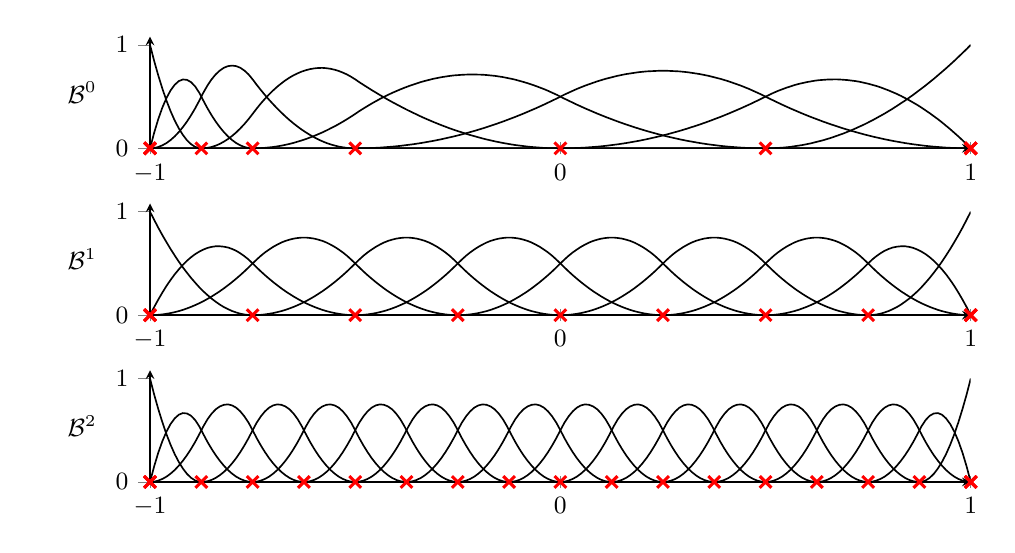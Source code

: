 % !TeX root = ../../main.tex
\begin{tikzpicture}%
\def\lineWidth{0.6pt}
\def\knotWidth{1.1pt}
\def\knotSize{3pt}
\def\elementWidth{3pt}
\def\colorLevelOne{black}
\def\colorLevelTwo{black}
\def\colorLevelThree{black}
%
\tikzset{% 
	elementLineStyle/.style={%
		color=red,solid,line width=\elementWidth, opacity=0
	}
}
\tikzset{% 
	knotsStyle/.style={%
		color=red,line width=\knotWidth,mark size=\knotSize,only marks,mark=x,mark options={solid}
	}
}
\tikzset{% 
	inactive/.style={%
		color=black,solid,line width=\lineWidth
	}
}
\tikzset{% 
	ap/.style={%
		solid,line width=\lineWidth
	}
}
\tikzset{% 
	am/.style={%
		solid,line width=\lineWidth
	}
}
\tikzset{% 
	aa/.style={%
		solid,line width=\lineWidth
	}
}
\begin{groupplot}[
group style={/tikz/background rectangle/.style={draw=none},
	group size=1 by 3,
	xlabels at=edge bottom,
%xticklabels at=edge bottom,
ylabels at=edge left
,yticklabels at=edge left
,vertical sep=0.7cm},
axis y line=left,
width=0.99\linewidth,
height=3cm, %(\overAllHeight-(\basisPlotDepth-1)*\plotSeparator) / \basisPlotDepth, 
    	%xlabel=x,
		ylabel=Y,
		xmin=-1,  xmax=1,
		ymin=0, ymax=1.08,
		ytick={0,1},
		%xtick={-1,0,1},
		tickpos=left,
		ytick align=outside,
		xtick align=outside,
		tick label style ={font=\small},
		label style ={font=\small},
		legend style={ font =\small },
		ymajorgrids=false,
		] %

				
				
\nextgroupplot[axis x line=bottom, xtick={-1,0,1}, ylabel=\phantom{$ \mathcal{THB} $}\llap{$\mathcal{B}^0 $}, ylabel style={rotate=-90}]

\addplot [inactive]
  table[row sep=crcr]{%
-1	1\\
-0.99	0.846\\
-0.98	0.706\\
-0.97	0.578\\
-0.96	0.462\\
-0.95	0.36\\
-0.94	0.27\\
-0.93	0.194\\
-0.92	0.13\\
-0.91	0.078\\
-0.9	0.04\\
-0.89	0.014\\
-0.88	0.002\\
-0.87	0\\
-0.86	0\\
-0.85	0\\
-0.84	0\\
-0.83	0\\
-0.82	0\\
-0.81	0\\
-0.8	0\\
-0.79	0\\
-0.78	0\\
-0.77	0\\
-0.76	0\\
-0.75	0\\
-0.74	0\\
-0.73	0\\
-0.72	0\\
-0.71	0\\
-0.7	0\\
-0.69	0\\
-0.68	0\\
-0.67	0\\
-0.66	0\\
-0.65	0\\
-0.64	0\\
-0.63	0\\
-0.62	0\\
-0.61	0\\
-0.6	0\\
-0.59	0\\
-0.58	0\\
-0.57	0\\
-0.56	0\\
-0.55	0\\
-0.54	0\\
-0.53	0\\
-0.52	0\\
-0.51	0\\
-0.5	0\\
-0.49	0\\
-0.48	0\\
-0.47	0\\
-0.46	0\\
-0.45	0\\
-0.44	0\\
-0.43	0\\
-0.42	0\\
-0.41	0\\
-0.4	0\\
-0.39	0\\
-0.38	0\\
-0.37	0\\
-0.36	0\\
-0.35	0\\
-0.34	0\\
-0.33	0\\
-0.32	0\\
-0.31	0\\
-0.3	0\\
-0.29	0\\
-0.28	0\\
-0.27	0\\
-0.26	0\\
-0.25	0\\
-0.24	0\\
-0.23	0\\
-0.22	0\\
-0.21	0\\
-0.2	0\\
-0.19	0\\
-0.18	0\\
-0.17	0\\
-0.16	0\\
-0.15	0\\
-0.14	0\\
-0.13	0\\
-0.12	0\\
-0.11	0\\
-0.1	0\\
-0.09	0\\
-0.08	0\\
-0.07	0\\
-0.06	0\\
-0.05	0\\
-0.04	0\\
-0.03	0\\
-0.02	0\\
-0.01	0\\
0	0\\
0.01	0\\
0.02	0\\
0.03	0\\
0.04	0\\
0.05	0\\
0.06	0\\
0.07	0\\
0.08	0\\
0.09	0\\
0.1	0\\
0.11	0\\
0.12	0\\
0.13	0\\
0.14	0\\
0.15	0\\
0.16	0\\
0.17	0\\
0.18	0\\
0.19	0\\
0.2	0\\
0.21	0\\
0.22	0\\
0.23	0\\
0.24	0\\
0.25	0\\
0.26	0\\
0.27	0\\
0.28	0\\
0.29	0\\
0.3	0\\
0.31	0\\
0.32	0\\
0.33	0\\
0.34	0\\
0.35	0\\
0.36	0\\
0.37	0\\
0.38	0\\
0.39	0\\
0.4	0\\
0.41	0\\
0.42	0\\
0.43	0\\
0.44	0\\
0.45	0\\
0.46	0\\
0.47	0\\
0.48	0\\
0.49	0\\
0.5	0\\
0.51	0\\
0.52	0\\
0.53	0\\
0.54	0\\
0.55	0\\
0.56	0\\
0.57	0\\
0.58	0\\
0.59	0\\
0.6	0\\
0.61	0\\
0.62	0\\
0.63	0\\
0.64	0\\
0.65	0\\
0.66	0\\
0.67	0\\
0.68	0\\
0.69	0\\
0.7	0\\
0.71	0\\
0.72	0\\
0.73	0\\
0.74	0\\
0.75	0\\
0.76	0\\
0.77	0\\
0.78	0\\
0.79	0\\
0.8	0\\
0.81	0\\
0.82	0\\
0.83	0\\
0.84	0\\
0.85	0\\
0.86	0\\
0.87	0\\
0.88	0\\
0.89	0\\
0.9	0\\
0.91	0\\
0.92	0\\
0.93	0\\
0.94	0\\
0.95	0\\
0.96	0\\
0.97	0\\
0.98	0\\
0.99	0\\
1	0\\
};
\addplot [inactive]
  table[row sep=crcr]{%
-1	0\\
-0.99	0.15\\
-0.98	0.282\\
-0.97	0.394\\
-0.96	0.486\\
-0.95	0.56\\
-0.94	0.614\\
-0.93	0.65\\
-0.92	0.666\\
-0.91	0.662\\
-0.9	0.64\\
-0.89	0.598\\
-0.88	0.538\\
-0.87	0.461\\
-0.86	0.387\\
-0.85	0.32\\
-0.84	0.259\\
-0.83	0.205\\
-0.82	0.157\\
-0.81	0.115\\
-0.8	0.08\\
-0.79	0.051\\
-0.78	0.029\\
-0.77	0.013\\
-0.76	0.003\\
-0.75	0\\
-0.74	0\\
-0.73	0\\
-0.72	0\\
-0.71	0\\
-0.7	0\\
-0.69	0\\
-0.68	0\\
-0.67	0\\
-0.66	0\\
-0.65	0\\
-0.64	0\\
-0.63	0\\
-0.62	0\\
-0.61	0\\
-0.6	0\\
-0.59	0\\
-0.58	0\\
-0.57	0\\
-0.56	0\\
-0.55	0\\
-0.54	0\\
-0.53	0\\
-0.52	0\\
-0.51	0\\
-0.5	0\\
-0.49	0\\
-0.48	0\\
-0.47	0\\
-0.46	0\\
-0.45	0\\
-0.44	0\\
-0.43	0\\
-0.42	0\\
-0.41	0\\
-0.4	0\\
-0.39	0\\
-0.38	0\\
-0.37	0\\
-0.36	0\\
-0.35	0\\
-0.34	0\\
-0.33	0\\
-0.32	0\\
-0.31	0\\
-0.3	0\\
-0.29	0\\
-0.28	0\\
-0.27	0\\
-0.26	0\\
-0.25	0\\
-0.24	0\\
-0.23	0\\
-0.22	0\\
-0.21	0\\
-0.2	0\\
-0.19	0\\
-0.18	0\\
-0.17	0\\
-0.16	0\\
-0.15	0\\
-0.14	0\\
-0.13	0\\
-0.12	0\\
-0.11	0\\
-0.1	0\\
-0.09	0\\
-0.08	0\\
-0.07	0\\
-0.06	0\\
-0.05	0\\
-0.04	0\\
-0.03	0\\
-0.02	0\\
-0.01	0\\
0	0\\
0.01	0\\
0.02	0\\
0.03	0\\
0.04	0\\
0.05	0\\
0.06	0\\
0.07	0\\
0.08	0\\
0.09	0\\
0.1	0\\
0.11	0\\
0.12	0\\
0.13	0\\
0.14	0\\
0.15	0\\
0.16	0\\
0.17	0\\
0.18	0\\
0.19	0\\
0.2	0\\
0.21	0\\
0.22	0\\
0.23	0\\
0.24	0\\
0.25	0\\
0.26	0\\
0.27	0\\
0.28	0\\
0.29	0\\
0.3	0\\
0.31	0\\
0.32	0\\
0.33	0\\
0.34	0\\
0.35	0\\
0.36	0\\
0.37	0\\
0.38	0\\
0.39	0\\
0.4	0\\
0.41	0\\
0.42	0\\
0.43	0\\
0.44	0\\
0.45	0\\
0.46	0\\
0.47	0\\
0.48	0\\
0.49	0\\
0.5	0\\
0.51	0\\
0.52	0\\
0.53	0\\
0.54	0\\
0.55	0\\
0.56	0\\
0.57	0\\
0.58	0\\
0.59	0\\
0.6	0\\
0.61	0\\
0.62	0\\
0.63	0\\
0.64	0\\
0.65	0\\
0.66	0\\
0.67	0\\
0.68	0\\
0.69	0\\
0.7	0\\
0.71	0\\
0.72	0\\
0.73	0\\
0.74	0\\
0.75	0\\
0.76	0\\
0.77	0\\
0.78	0\\
0.79	0\\
0.8	0\\
0.81	0\\
0.82	0\\
0.83	0\\
0.84	0\\
0.85	0\\
0.86	0\\
0.87	0\\
0.88	0\\
0.89	0\\
0.9	0\\
0.91	0\\
0.92	0\\
0.93	0\\
0.94	0\\
0.95	0\\
0.96	0\\
0.97	0\\
0.98	0\\
0.99	0\\
1	0\\
};
\addplot [inactive]
  table[row sep=crcr]{%
-1	0\\
-0.99	0.003\\
-0.98	0.013\\
-0.97	0.029\\
-0.96	0.051\\
-0.95	0.08\\
-0.94	0.115\\
-0.93	0.157\\
-0.92	0.205\\
-0.91	0.259\\
-0.9	0.32\\
-0.89	0.387\\
-0.88	0.461\\
-0.87	0.539\\
-0.86	0.608\\
-0.85	0.667\\
-0.84	0.715\\
-0.83	0.752\\
-0.82	0.779\\
-0.81	0.795\\
-0.8	0.8\\
-0.79	0.795\\
-0.78	0.779\\
-0.77	0.752\\
-0.76	0.715\\
-0.75	0.667\\
-0.74	0.614\\
-0.73	0.564\\
-0.72	0.516\\
-0.71	0.47\\
-0.7	0.427\\
-0.69	0.385\\
-0.68	0.346\\
-0.67	0.308\\
-0.66	0.273\\
-0.65	0.24\\
-0.64	0.209\\
-0.63	0.18\\
-0.62	0.154\\
-0.61	0.129\\
-0.6	0.107\\
-0.59	0.086\\
-0.58	0.068\\
-0.57	0.052\\
-0.56	0.038\\
-0.55	0.027\\
-0.54	0.017\\
-0.53	0.01\\
-0.52	0.004\\
-0.51	0.001\\
-0.5	0\\
-0.49	0\\
-0.48	0\\
-0.47	0\\
-0.46	0\\
-0.45	0\\
-0.44	0\\
-0.43	0\\
-0.42	0\\
-0.41	0\\
-0.4	0\\
-0.39	0\\
-0.38	0\\
-0.37	0\\
-0.36	0\\
-0.35	0\\
-0.34	0\\
-0.33	0\\
-0.32	0\\
-0.31	0\\
-0.3	0\\
-0.29	0\\
-0.28	0\\
-0.27	0\\
-0.26	0\\
-0.25	0\\
-0.24	0\\
-0.23	0\\
-0.22	0\\
-0.21	0\\
-0.2	0\\
-0.19	0\\
-0.18	0\\
-0.17	0\\
-0.16	0\\
-0.15	0\\
-0.14	0\\
-0.13	0\\
-0.12	0\\
-0.11	0\\
-0.1	0\\
-0.09	0\\
-0.08	0\\
-0.07	0\\
-0.06	0\\
-0.05	0\\
-0.04	0\\
-0.03	0\\
-0.02	0\\
-0.01	0\\
0	0\\
0.01	0\\
0.02	0\\
0.03	0\\
0.04	0\\
0.05	0\\
0.06	0\\
0.07	0\\
0.08	0\\
0.09	0\\
0.1	0\\
0.11	0\\
0.12	0\\
0.13	0\\
0.14	0\\
0.15	0\\
0.16	0\\
0.17	0\\
0.18	0\\
0.19	0\\
0.2	0\\
0.21	0\\
0.22	0\\
0.23	0\\
0.24	0\\
0.25	0\\
0.26	0\\
0.27	0\\
0.28	0\\
0.29	0\\
0.3	0\\
0.31	0\\
0.32	0\\
0.33	0\\
0.34	0\\
0.35	0\\
0.36	0\\
0.37	0\\
0.38	0\\
0.39	0\\
0.4	0\\
0.41	0\\
0.42	0\\
0.43	0\\
0.44	0\\
0.45	0\\
0.46	0\\
0.47	0\\
0.48	0\\
0.49	0\\
0.5	0\\
0.51	0\\
0.52	0\\
0.53	0\\
0.54	0\\
0.55	0\\
0.56	0\\
0.57	0\\
0.58	0\\
0.59	0\\
0.6	0\\
0.61	0\\
0.62	0\\
0.63	0\\
0.64	0\\
0.65	0\\
0.66	0\\
0.67	0\\
0.68	0\\
0.69	0\\
0.7	0\\
0.71	0\\
0.72	0\\
0.73	0\\
0.74	0\\
0.75	0\\
0.76	0\\
0.77	0\\
0.78	0\\
0.79	0\\
0.8	0\\
0.81	0\\
0.82	0\\
0.83	0\\
0.84	0\\
0.85	0\\
0.86	0\\
0.87	0\\
0.88	0\\
0.89	0\\
0.9	0\\
0.91	0\\
0.92	0\\
0.93	0\\
0.94	0\\
0.95	0\\
0.96	0\\
0.97	0\\
0.98	0\\
0.99	0\\
1	0\\
};
\addplot [inactive]
  table[row sep=crcr]{%
-1	0\\
-0.99	0\\
-0.98	0\\
-0.97	0\\
-0.96	0\\
-0.95	0\\
-0.94	0\\
-0.93	0\\
-0.92	0\\
-0.91	0\\
-0.9	0\\
-0.89	0\\
-0.88	0\\
-0.87	0.001\\
-0.86	0.005\\
-0.85	0.013\\
-0.84	0.026\\
-0.83	0.043\\
-0.82	0.065\\
-0.81	0.09\\
-0.8	0.12\\
-0.79	0.154\\
-0.78	0.193\\
-0.77	0.235\\
-0.76	0.282\\
-0.75	0.333\\
-0.74	0.385\\
-0.73	0.434\\
-0.72	0.479\\
-0.71	0.521\\
-0.7	0.56\\
-0.69	0.596\\
-0.68	0.628\\
-0.67	0.658\\
-0.66	0.684\\
-0.65	0.707\\
-0.64	0.726\\
-0.63	0.743\\
-0.62	0.756\\
-0.61	0.766\\
-0.6	0.773\\
-0.59	0.777\\
-0.58	0.778\\
-0.57	0.775\\
-0.56	0.769\\
-0.55	0.76\\
-0.54	0.748\\
-0.53	0.732\\
-0.52	0.714\\
-0.51	0.692\\
-0.5	0.667\\
-0.49	0.64\\
-0.48	0.614\\
-0.47	0.589\\
-0.46	0.564\\
-0.45	0.54\\
-0.44	0.516\\
-0.43	0.493\\
-0.42	0.47\\
-0.41	0.448\\
-0.4	0.427\\
-0.39	0.406\\
-0.38	0.385\\
-0.37	0.365\\
-0.36	0.346\\
-0.35	0.327\\
-0.34	0.308\\
-0.33	0.29\\
-0.32	0.273\\
-0.31	0.256\\
-0.3	0.24\\
-0.29	0.224\\
-0.28	0.209\\
-0.27	0.194\\
-0.26	0.18\\
-0.25	0.167\\
-0.24	0.154\\
-0.23	0.141\\
-0.22	0.129\\
-0.21	0.118\\
-0.2	0.107\\
-0.19	0.096\\
-0.18	0.086\\
-0.17	0.077\\
-0.16	0.068\\
-0.15	0.06\\
-0.14	0.052\\
-0.13	0.045\\
-0.12	0.038\\
-0.11	0.032\\
-0.1	0.027\\
-0.09	0.022\\
-0.08	0.017\\
-0.07	0.013\\
-0.06	0.01\\
-0.05	0.007\\
-0.04	0.004\\
-0.03	0.002\\
-0.02	0.001\\
-0.01	0.0\\
0	0\\
0.01	0\\
0.02	0\\
0.03	0\\
0.04	0\\
0.05	0\\
0.06	0\\
0.07	0\\
0.08	0\\
0.09	0\\
0.1	0\\
0.11	0\\
0.12	0\\
0.13	0\\
0.14	0\\
0.15	0\\
0.16	0\\
0.17	0\\
0.18	0\\
0.19	0\\
0.2	0\\
0.21	0\\
0.22	0\\
0.23	0\\
0.24	0\\
0.25	0\\
0.26	0\\
0.27	0\\
0.28	0\\
0.29	0\\
0.3	0\\
0.31	0\\
0.32	0\\
0.33	0\\
0.34	0\\
0.35	0\\
0.36	0\\
0.37	0\\
0.38	0\\
0.39	0\\
0.4	0\\
0.41	0\\
0.42	0\\
0.43	0\\
0.44	0\\
0.45	0\\
0.46	0\\
0.47	0\\
0.48	0\\
0.49	0\\
0.5	0\\
0.51	0\\
0.52	0\\
0.53	0\\
0.54	0\\
0.55	0\\
0.56	0\\
0.57	0\\
0.58	0\\
0.59	0\\
0.6	0\\
0.61	0\\
0.62	0\\
0.63	0\\
0.64	0\\
0.65	0\\
0.66	0\\
0.67	0\\
0.68	0\\
0.69	0\\
0.7	0\\
0.71	0\\
0.72	0\\
0.73	0\\
0.74	0\\
0.75	0\\
0.76	0\\
0.77	0\\
0.78	0\\
0.79	0\\
0.8	0\\
0.81	0\\
0.82	0\\
0.83	0\\
0.84	0\\
0.85	0\\
0.86	0\\
0.87	0\\
0.88	0\\
0.89	0\\
0.9	0\\
0.91	0\\
0.92	0\\
0.93	0\\
0.94	0\\
0.95	0\\
0.96	0\\
0.97	0\\
0.98	0\\
0.99	0\\
1	0\\
};
\addplot [inactive]
  table[row sep=crcr]{%
-1	0\\
-0.99	0\\
-0.98	0\\
-0.97	0\\
-0.96	0\\
-0.95	0\\
-0.94	0\\
-0.93	0\\
-0.92	0\\
-0.91	0\\
-0.9	0\\
-0.89	0\\
-0.88	0\\
-0.87	0\\
-0.86	0\\
-0.85	0\\
-0.84	0\\
-0.83	0\\
-0.82	0\\
-0.81	0\\
-0.8	0\\
-0.79	0\\
-0.78	0\\
-0.77	0\\
-0.76	0\\
-0.75	0\\
-0.74	0.001\\
-0.73	0.002\\
-0.72	0.005\\
-0.71	0.009\\
-0.7	0.013\\
-0.69	0.019\\
-0.68	0.026\\
-0.67	0.034\\
-0.66	0.043\\
-0.65	0.053\\
-0.64	0.065\\
-0.63	0.077\\
-0.62	0.09\\
-0.61	0.105\\
-0.6	0.12\\
-0.59	0.137\\
-0.58	0.154\\
-0.57	0.173\\
-0.56	0.193\\
-0.55	0.213\\
-0.54	0.235\\
-0.53	0.258\\
-0.52	0.282\\
-0.51	0.307\\
-0.5	0.333\\
-0.49	0.36\\
-0.48	0.385\\
-0.47	0.409\\
-0.46	0.433\\
-0.45	0.455\\
-0.44	0.477\\
-0.43	0.497\\
-0.42	0.517\\
-0.41	0.536\\
-0.4	0.553\\
-0.39	0.57\\
-0.38	0.586\\
-0.37	0.601\\
-0.36	0.615\\
-0.35	0.628\\
-0.34	0.641\\
-0.33	0.652\\
-0.32	0.662\\
-0.31	0.672\\
-0.3	0.68\\
-0.29	0.688\\
-0.28	0.694\\
-0.27	0.7\\
-0.26	0.705\\
-0.25	0.708\\
-0.24	0.711\\
-0.23	0.713\\
-0.22	0.714\\
-0.21	0.714\\
-0.2	0.713\\
-0.19	0.712\\
-0.18	0.709\\
-0.17	0.705\\
-0.16	0.701\\
-0.15	0.695\\
-0.14	0.689\\
-0.13	0.681\\
-0.12	0.673\\
-0.11	0.664\\
-0.1	0.653\\
-0.09	0.642\\
-0.08	0.63\\
-0.07	0.617\\
-0.06	0.603\\
-0.05	0.588\\
-0.04	0.573\\
-0.03	0.556\\
-0.02	0.538\\
-0.01	0.52\\
0	0.5\\
0.01	0.48\\
0.02	0.461\\
0.03	0.442\\
0.04	0.423\\
0.05	0.405\\
0.06	0.387\\
0.07	0.37\\
0.08	0.353\\
0.09	0.336\\
0.1	0.32\\
0.11	0.304\\
0.12	0.289\\
0.13	0.274\\
0.14	0.259\\
0.15	0.245\\
0.16	0.231\\
0.17	0.218\\
0.18	0.205\\
0.19	0.192\\
0.2	0.18\\
0.21	0.168\\
0.22	0.157\\
0.23	0.146\\
0.24	0.135\\
0.25	0.125\\
0.26	0.115\\
0.27	0.106\\
0.28	0.097\\
0.29	0.088\\
0.3	0.08\\
0.31	0.072\\
0.32	0.065\\
0.33	0.058\\
0.34	0.051\\
0.35	0.045\\
0.36	0.039\\
0.37	0.034\\
0.38	0.029\\
0.39	0.024\\
0.4	0.02\\
0.41	0.016\\
0.42	0.013\\
0.43	0.01\\
0.44	0.007\\
0.45	0.005\\
0.46	0.003\\
0.47	0.002\\
0.48	0.001\\
0.49	0.0\\
0.5	0\\
0.51	0\\
0.52	0\\
0.53	0\\
0.54	0\\
0.55	0\\
0.56	0\\
0.57	0\\
0.58	0\\
0.59	0\\
0.6	0\\
0.61	0\\
0.62	0\\
0.63	0\\
0.64	0\\
0.65	0\\
0.66	0\\
0.67	0\\
0.68	0\\
0.69	0\\
0.7	0\\
0.71	0\\
0.72	0\\
0.73	0\\
0.74	0\\
0.75	0\\
0.76	0\\
0.77	0\\
0.78	0\\
0.79	0\\
0.8	0\\
0.81	0\\
0.82	0\\
0.83	0\\
0.84	0\\
0.85	0\\
0.86	0\\
0.87	0\\
0.88	0\\
0.89	0\\
0.9	0\\
0.91	0\\
0.92	0\\
0.93	0\\
0.94	0\\
0.95	0\\
0.96	0\\
0.97	0\\
0.98	0\\
0.99	0\\
1	0\\
};
\addplot [inactive]
  table[row sep=crcr]{%
-1	0\\
-0.99	0\\
-0.98	0\\
-0.97	0\\
-0.96	0\\
-0.95	0\\
-0.94	0\\
-0.93	0\\
-0.92	0\\
-0.91	0\\
-0.9	0\\
-0.89	0\\
-0.88	0\\
-0.87	0\\
-0.86	0\\
-0.85	0\\
-0.84	0\\
-0.83	0\\
-0.82	0\\
-0.81	0\\
-0.8	0\\
-0.79	0\\
-0.78	0\\
-0.77	0\\
-0.76	0\\
-0.75	0\\
-0.74	0\\
-0.73	0\\
-0.72	0\\
-0.71	0\\
-0.7	0\\
-0.69	0\\
-0.68	0\\
-0.67	0\\
-0.66	0\\
-0.65	0\\
-0.64	0\\
-0.63	0\\
-0.62	0\\
-0.61	0\\
-0.6	0\\
-0.59	0\\
-0.58	0\\
-0.57	0\\
-0.56	0\\
-0.55	0\\
-0.54	0\\
-0.53	0\\
-0.52	0\\
-0.51	0\\
-0.5	0\\
-0.49	0.0\\
-0.48	0.001\\
-0.47	0.002\\
-0.46	0.003\\
-0.45	0.005\\
-0.44	0.007\\
-0.43	0.01\\
-0.42	0.013\\
-0.41	0.016\\
-0.4	0.02\\
-0.39	0.024\\
-0.38	0.029\\
-0.37	0.034\\
-0.36	0.039\\
-0.35	0.045\\
-0.34	0.051\\
-0.33	0.058\\
-0.32	0.065\\
-0.31	0.072\\
-0.3	0.08\\
-0.29	0.088\\
-0.28	0.097\\
-0.27	0.106\\
-0.26	0.115\\
-0.25	0.125\\
-0.24	0.135\\
-0.23	0.146\\
-0.22	0.157\\
-0.21	0.168\\
-0.2	0.18\\
-0.19	0.192\\
-0.18	0.205\\
-0.17	0.218\\
-0.16	0.231\\
-0.15	0.245\\
-0.14	0.259\\
-0.13	0.274\\
-0.12	0.289\\
-0.11	0.304\\
-0.1	0.32\\
-0.09	0.336\\
-0.08	0.353\\
-0.07	0.37\\
-0.06	0.387\\
-0.05	0.405\\
-0.04	0.423\\
-0.03	0.442\\
-0.02	0.461\\
-0.01	0.48\\
0	0.5\\
0.01	0.52\\
0.02	0.538\\
0.03	0.556\\
0.04	0.574\\
0.05	0.59\\
0.06	0.606\\
0.07	0.62\\
0.08	0.634\\
0.09	0.648\\
0.1	0.66\\
0.11	0.672\\
0.12	0.682\\
0.13	0.692\\
0.14	0.702\\
0.15	0.71\\
0.16	0.718\\
0.17	0.724\\
0.18	0.73\\
0.19	0.736\\
0.2	0.74\\
0.21	0.744\\
0.22	0.746\\
0.23	0.748\\
0.24	0.75\\
0.25	0.75\\
0.26	0.75\\
0.27	0.748\\
0.28	0.746\\
0.29	0.744\\
0.3	0.74\\
0.31	0.736\\
0.32	0.73\\
0.33	0.724\\
0.34	0.718\\
0.35	0.71\\
0.36	0.702\\
0.37	0.692\\
0.38	0.682\\
0.39	0.672\\
0.4	0.66\\
0.41	0.648\\
0.42	0.634\\
0.43	0.62\\
0.44	0.606\\
0.45	0.59\\
0.46	0.574\\
0.47	0.556\\
0.48	0.538\\
0.49	0.52\\
0.5	0.5\\
0.51	0.48\\
0.52	0.461\\
0.53	0.442\\
0.54	0.423\\
0.55	0.405\\
0.56	0.387\\
0.57	0.37\\
0.58	0.353\\
0.59	0.336\\
0.6	0.32\\
0.61	0.304\\
0.62	0.289\\
0.63	0.274\\
0.64	0.259\\
0.65	0.245\\
0.66	0.231\\
0.67	0.218\\
0.68	0.205\\
0.69	0.192\\
0.7	0.18\\
0.71	0.168\\
0.72	0.157\\
0.73	0.146\\
0.74	0.135\\
0.75	0.125\\
0.76	0.115\\
0.77	0.106\\
0.78	0.097\\
0.79	0.088\\
0.8	0.08\\
0.81	0.072\\
0.82	0.065\\
0.83	0.058\\
0.84	0.051\\
0.85	0.045\\
0.86	0.039\\
0.87	0.034\\
0.88	0.029\\
0.89	0.024\\
0.9	0.02\\
0.91	0.016\\
0.92	0.013\\
0.93	0.01\\
0.94	0.007\\
0.95	0.005\\
0.96	0.003\\
0.97	0.002\\
0.98	0.001\\
0.99	0.0\\
1	0\\
};
\addplot [inactive]
  table[row sep=crcr]{%
-1	0\\
-0.99	0\\
-0.98	0\\
-0.97	0\\
-0.96	0\\
-0.95	0\\
-0.94	0\\
-0.93	0\\
-0.92	0\\
-0.91	0\\
-0.9	0\\
-0.89	0\\
-0.88	0\\
-0.87	0\\
-0.86	0\\
-0.85	0\\
-0.84	0\\
-0.83	0\\
-0.82	0\\
-0.81	0\\
-0.8	0\\
-0.79	0\\
-0.78	0\\
-0.77	0\\
-0.76	0\\
-0.75	0\\
-0.74	0\\
-0.73	0\\
-0.72	0\\
-0.71	0\\
-0.7	0\\
-0.69	0\\
-0.68	0\\
-0.67	0\\
-0.66	0\\
-0.65	0\\
-0.64	0\\
-0.63	0\\
-0.62	0\\
-0.61	0\\
-0.6	0\\
-0.59	0\\
-0.58	0\\
-0.57	0\\
-0.56	0\\
-0.55	0\\
-0.54	0\\
-0.53	0\\
-0.52	0\\
-0.51	0\\
-0.5	0\\
-0.49	0\\
-0.48	0\\
-0.47	0\\
-0.46	0\\
-0.45	0\\
-0.44	0\\
-0.43	0\\
-0.42	0\\
-0.41	0\\
-0.4	0\\
-0.39	0\\
-0.38	0\\
-0.37	0\\
-0.36	0\\
-0.35	0\\
-0.34	0\\
-0.33	0\\
-0.32	0\\
-0.31	0\\
-0.3	0\\
-0.29	0\\
-0.28	0\\
-0.27	0\\
-0.26	0\\
-0.25	0\\
-0.24	0\\
-0.23	0\\
-0.22	0\\
-0.21	0\\
-0.2	0\\
-0.19	0\\
-0.18	0\\
-0.17	0\\
-0.16	0\\
-0.15	0\\
-0.14	0\\
-0.13	0\\
-0.12	0\\
-0.11	0\\
-0.1	0\\
-0.09	0\\
-0.08	0\\
-0.07	0\\
-0.06	0\\
-0.05	0\\
-0.04	0\\
-0.03	0\\
-0.02	0\\
-0.01	0\\
0	0\\
0.01	0.0\\
0.02	0.001\\
0.03	0.002\\
0.04	0.003\\
0.05	0.005\\
0.06	0.007\\
0.07	0.01\\
0.08	0.013\\
0.09	0.016\\
0.1	0.02\\
0.11	0.024\\
0.12	0.029\\
0.13	0.034\\
0.14	0.039\\
0.15	0.045\\
0.16	0.051\\
0.17	0.058\\
0.18	0.065\\
0.19	0.072\\
0.2	0.08\\
0.21	0.088\\
0.22	0.097\\
0.23	0.106\\
0.24	0.115\\
0.25	0.125\\
0.26	0.135\\
0.27	0.146\\
0.28	0.157\\
0.29	0.168\\
0.3	0.18\\
0.31	0.192\\
0.32	0.205\\
0.33	0.218\\
0.34	0.231\\
0.35	0.245\\
0.36	0.259\\
0.37	0.274\\
0.38	0.289\\
0.39	0.304\\
0.4	0.32\\
0.41	0.336\\
0.42	0.353\\
0.43	0.37\\
0.44	0.387\\
0.45	0.405\\
0.46	0.423\\
0.47	0.442\\
0.48	0.461\\
0.49	0.48\\
0.5	0.5\\
0.51	0.519\\
0.52	0.538\\
0.53	0.555\\
0.54	0.57\\
0.55	0.585\\
0.56	0.598\\
0.57	0.611\\
0.58	0.622\\
0.59	0.631\\
0.6	0.64\\
0.61	0.647\\
0.62	0.654\\
0.63	0.659\\
0.64	0.662\\
0.65	0.665\\
0.66	0.666\\
0.67	0.667\\
0.68	0.666\\
0.69	0.663\\
0.7	0.66\\
0.71	0.655\\
0.72	0.65\\
0.73	0.643\\
0.74	0.634\\
0.75	0.625\\
0.76	0.614\\
0.77	0.603\\
0.78	0.59\\
0.79	0.575\\
0.8	0.56\\
0.81	0.543\\
0.82	0.526\\
0.83	0.507\\
0.84	0.486\\
0.85	0.465\\
0.86	0.442\\
0.87	0.419\\
0.88	0.394\\
0.89	0.367\\
0.9	0.34\\
0.91	0.311\\
0.92	0.282\\
0.93	0.251\\
0.94	0.218\\
0.95	0.185\\
0.96	0.15\\
0.97	0.115\\
0.98	0.078\\
0.99	0.039\\
1	0\\
};
\addplot [inactive]
  table[row sep=crcr]{%
-1	0\\
-0.99	0\\
-0.98	0\\
-0.97	0\\
-0.96	0\\
-0.95	0\\
-0.94	0\\
-0.93	0\\
-0.92	0\\
-0.91	0\\
-0.9	0\\
-0.89	0\\
-0.88	0\\
-0.87	0\\
-0.86	0\\
-0.85	0\\
-0.84	0\\
-0.83	0\\
-0.82	0\\
-0.81	0\\
-0.8	0\\
-0.79	0\\
-0.78	0\\
-0.77	0\\
-0.76	0\\
-0.75	0\\
-0.74	0\\
-0.73	0\\
-0.72	0\\
-0.71	0\\
-0.7	0\\
-0.69	0\\
-0.68	0\\
-0.67	0\\
-0.66	0\\
-0.65	0\\
-0.64	0\\
-0.63	0\\
-0.62	0\\
-0.61	0\\
-0.6	0\\
-0.59	0\\
-0.58	0\\
-0.57	0\\
-0.56	0\\
-0.55	0\\
-0.54	0\\
-0.53	0\\
-0.52	0\\
-0.51	0\\
-0.5	0\\
-0.49	0\\
-0.48	0\\
-0.47	0\\
-0.46	0\\
-0.45	0\\
-0.44	0\\
-0.43	0\\
-0.42	0\\
-0.41	0\\
-0.4	0\\
-0.39	0\\
-0.38	0\\
-0.37	0\\
-0.36	0\\
-0.35	0\\
-0.34	0\\
-0.33	0\\
-0.32	0\\
-0.31	0\\
-0.3	0\\
-0.29	0\\
-0.28	0\\
-0.27	0\\
-0.26	0\\
-0.25	0\\
-0.24	0\\
-0.23	0\\
-0.22	0\\
-0.21	0\\
-0.2	0\\
-0.19	0\\
-0.18	0\\
-0.17	0\\
-0.16	0\\
-0.15	0\\
-0.14	0\\
-0.13	0\\
-0.12	0\\
-0.11	0\\
-0.1	0\\
-0.09	0\\
-0.08	0\\
-0.07	0\\
-0.06	0\\
-0.05	0\\
-0.04	0\\
-0.03	0\\
-0.02	0\\
-0.01	0\\
0	0\\
0.01	0\\
0.02	0\\
0.03	0\\
0.04	0\\
0.05	0\\
0.06	0\\
0.07	0\\
0.08	0\\
0.09	0\\
0.1	0\\
0.11	0\\
0.12	0\\
0.13	0\\
0.14	0\\
0.15	0\\
0.16	0\\
0.17	0\\
0.18	0\\
0.19	0\\
0.2	0\\
0.21	0\\
0.22	0\\
0.23	0\\
0.24	0\\
0.25	0\\
0.26	0\\
0.27	0\\
0.28	0\\
0.29	0\\
0.3	0\\
0.31	0\\
0.32	0\\
0.33	0\\
0.34	0\\
0.35	0\\
0.36	0\\
0.37	0\\
0.38	0\\
0.39	0\\
0.4	0\\
0.41	0\\
0.42	0\\
0.43	0\\
0.44	0\\
0.45	0\\
0.46	0\\
0.47	0\\
0.48	0\\
0.49	0\\
0.5	0\\
0.51	0.0\\
0.52	0.002\\
0.53	0.004\\
0.54	0.006\\
0.55	0.01\\
0.56	0.014\\
0.57	0.02\\
0.58	0.026\\
0.59	0.032\\
0.6	0.04\\
0.61	0.048\\
0.62	0.058\\
0.63	0.068\\
0.64	0.078\\
0.65	0.09\\
0.66	0.102\\
0.67	0.116\\
0.68	0.13\\
0.69	0.144\\
0.7	0.16\\
0.71	0.176\\
0.72	0.194\\
0.73	0.212\\
0.74	0.23\\
0.75	0.25\\
0.76	0.27\\
0.77	0.292\\
0.78	0.314\\
0.79	0.336\\
0.8	0.36\\
0.81	0.384\\
0.82	0.41\\
0.83	0.436\\
0.84	0.462\\
0.85	0.49\\
0.86	0.518\\
0.87	0.548\\
0.88	0.578\\
0.89	0.608\\
0.9	0.64\\
0.91	0.672\\
0.92	0.706\\
0.93	0.74\\
0.94	0.774\\
0.95	0.81\\
0.96	0.846\\
0.97	0.884\\
0.98	0.922\\
0.99	0.96\\
1	1\\
};
\addplot [elementLineStyle]
table[row sep=crcr]{%
	-1	0\\
	-0.5	0\\
};
\addplot [elementLineStyle]
table[row sep=crcr]{%
	-0.5	0\\
	0	0\\
};
\addplot [knotsStyle]
table[row sep=crcr]{%
	-1	0\\
	-1	0\\
	-1	0\\
	-0.875\\
	-0.75\\	
	-0.5	0\\
	0	0\\
	0.5	0\\
	1	0\\
	1	0\\
	1	0\\
};

\nextgroupplot[axis x line=bottom, xtick={-1,0,1}, ylabel=\phantom{$ \mathcal{THB} $}\llap{$\mathcal{B}^1 $}, ylabel style={rotate=-90}]

\addplot [inactive]
table[row sep=crcr]{%
	-1	1\\
	-0.99	0.922\\
	-0.98	0.846\\
	-0.97	0.774\\
	-0.96	0.706\\
	-0.95	0.64\\
	-0.94	0.578\\
	-0.93	0.518\\
	-0.92	0.462\\
	-0.91	0.41\\
	-0.9	0.36\\
	-0.89	0.314\\
	-0.88	0.27\\
	-0.87	0.23\\
	-0.86	0.194\\
	-0.85	0.16\\
	-0.84	0.13\\
	-0.83	0.102\\
	-0.82	0.078\\
	-0.81	0.058\\
	-0.8	0.04\\
	-0.79	0.026\\
	-0.78	0.014\\
	-0.77	0.006\\
	-0.76	0.002\\
	-0.75	0\\
	-0.74	0\\
	-0.73	0\\
	-0.72	0\\
	-0.71	0\\
	-0.7	0\\
	-0.69	0\\
	-0.68	0\\
	-0.67	0\\
	-0.66	0\\
	-0.65	0\\
	-0.64	0\\
	-0.63	0\\
	-0.62	0\\
	-0.61	0\\
	-0.6	0\\
	-0.59	0\\
	-0.58	0\\
	-0.57	0\\
	-0.56	0\\
	-0.55	0\\
	-0.54	0\\
	-0.53	0\\
	-0.52	0\\
	-0.51	0\\
	-0.5	0\\
	-0.49	0\\
	-0.48	0\\
	-0.47	0\\
	-0.46	0\\
	-0.45	0\\
	-0.44	0\\
	-0.43	0\\
	-0.42	0\\
	-0.41	0\\
	-0.4	0\\
	-0.39	0\\
	-0.38	0\\
	-0.37	0\\
	-0.36	0\\
	-0.35	0\\
	-0.34	0\\
	-0.33	0\\
	-0.32	0\\
	-0.31	0\\
	-0.3	0\\
	-0.29	0\\
	-0.28	0\\
	-0.27	0\\
	-0.26	0\\
	-0.25	0\\
	-0.24	0\\
	-0.23	0\\
	-0.22	0\\
	-0.21	0\\
	-0.2	0\\
	-0.19	0\\
	-0.18	0\\
	-0.17	0\\
	-0.16	0\\
	-0.15	0\\
	-0.14	0\\
	-0.13	0\\
	-0.12	0\\
	-0.11	0\\
	-0.1	0\\
	-0.09	0\\
	-0.08	0\\
	-0.07	0\\
	-0.06	0\\
	-0.05	0\\
	-0.04	0\\
	-0.03	0\\
	-0.02	0\\
	-0.01	0\\
	0	0\\
	0.01	0\\
	0.02	0\\
	0.03	0\\
	0.04	0\\
	0.05	0\\
	0.06	0\\
	0.07	0\\
	0.08	0\\
	0.09	0\\
	0.1	0\\
	0.11	0\\
	0.12	0\\
	0.13	0\\
	0.14	0\\
	0.15	0\\
	0.16	0\\
	0.17	0\\
	0.18	0\\
	0.19	0\\
	0.2	0\\
	0.21	0\\
	0.22	0\\
	0.23	0\\
	0.24	0\\
	0.25	0\\
	0.26	0\\
	0.27	0\\
	0.28	0\\
	0.29	0\\
	0.3	0\\
	0.31	0\\
	0.32	0\\
	0.33	0\\
	0.34	0\\
	0.35	0\\
	0.36	0\\
	0.37	0\\
	0.38	0\\
	0.39	0\\
	0.4	0\\
	0.41	0\\
	0.42	0\\
	0.43	0\\
	0.44	0\\
	0.45	0\\
	0.46	0\\
	0.47	0\\
	0.48	0\\
	0.49	0\\
	0.5	0\\
	0.51	0\\
	0.52	0\\
	0.53	0\\
	0.54	0\\
	0.55	0\\
	0.56	0\\
	0.57	0\\
	0.58	0\\
	0.59	0\\
	0.6	0\\
	0.61	0\\
	0.62	0\\
	0.63	0\\
	0.64	0\\
	0.65	0\\
	0.66	0\\
	0.67	0\\
	0.68	0\\
	0.69	0\\
	0.7	0\\
	0.71	0\\
	0.72	0\\
	0.73	0\\
	0.74	0\\
	0.75	0\\
	0.76	0\\
	0.77	0\\
	0.78	0\\
	0.79	0\\
	0.8	0\\
	0.81	0\\
	0.82	0\\
	0.83	0\\
	0.84	0\\
	0.85	0\\
	0.86	0\\
	0.87	0\\
	0.88	0\\
	0.89	0\\
	0.9	0\\
	0.91	0\\
	0.92	0\\
	0.93	0\\
	0.94	0\\
	0.95	0\\
	0.96	0\\
	0.97	0\\
	0.98	0\\
	0.99	0\\
	1	0\\
};
\addplot [inactive]
table[row sep=crcr]{%
	-1	0\\
	-0.99	0.078\\
	-0.98	0.15\\
	-0.97	0.218\\
	-0.96	0.282\\
	-0.95	0.34\\
	-0.94	0.394\\
	-0.93	0.442\\
	-0.92	0.486\\
	-0.91	0.526\\
	-0.9	0.56\\
	-0.89	0.59\\
	-0.88	0.614\\
	-0.87	0.634\\
	-0.86	0.65\\
	-0.85	0.66\\
	-0.84	0.666\\
	-0.83	0.666\\
	-0.82	0.662\\
	-0.81	0.654\\
	-0.8	0.64\\
	-0.79	0.622\\
	-0.78	0.598\\
	-0.77	0.57\\
	-0.76	0.538\\
	-0.75	0.5\\
	-0.74	0.461\\
	-0.73	0.423\\
	-0.72	0.387\\
	-0.71	0.353\\
	-0.7	0.32\\
	-0.69	0.289\\
	-0.68	0.259\\
	-0.67	0.231\\
	-0.66	0.205\\
	-0.65	0.18\\
	-0.64	0.157\\
	-0.63	0.135\\
	-0.62	0.115\\
	-0.61	0.097\\
	-0.6	0.08\\
	-0.59	0.065\\
	-0.58	0.051\\
	-0.57	0.039\\
	-0.56	0.029\\
	-0.55	0.02\\
	-0.54	0.013\\
	-0.53	0.007\\
	-0.52	0.003\\
	-0.51	0.001\\
	-0.5	0\\
	-0.49	0\\
	-0.48	0\\
	-0.47	0\\
	-0.46	0\\
	-0.45	0\\
	-0.44	0\\
	-0.43	0\\
	-0.42	0\\
	-0.41	0\\
	-0.4	0\\
	-0.39	0\\
	-0.38	0\\
	-0.37	0\\
	-0.36	0\\
	-0.35	0\\
	-0.34	0\\
	-0.33	0\\
	-0.32	0\\
	-0.31	0\\
	-0.3	0\\
	-0.29	0\\
	-0.28	0\\
	-0.27	0\\
	-0.26	0\\
	-0.25	0\\
	-0.24	0\\
	-0.23	0\\
	-0.22	0\\
	-0.21	0\\
	-0.2	0\\
	-0.19	0\\
	-0.18	0\\
	-0.17	0\\
	-0.16	0\\
	-0.15	0\\
	-0.14	0\\
	-0.13	0\\
	-0.12	0\\
	-0.11	0\\
	-0.1	0\\
	-0.09	0\\
	-0.08	0\\
	-0.07	0\\
	-0.06	0\\
	-0.05	0\\
	-0.04	0\\
	-0.03	0\\
	-0.02	0\\
	-0.01	0\\
	0	0\\
	0.01	0\\
	0.02	0\\
	0.03	0\\
	0.04	0\\
	0.05	0\\
	0.06	0\\
	0.07	0\\
	0.08	0\\
	0.09	0\\
	0.1	0\\
	0.11	0\\
	0.12	0\\
	0.13	0\\
	0.14	0\\
	0.15	0\\
	0.16	0\\
	0.17	0\\
	0.18	0\\
	0.19	0\\
	0.2	0\\
	0.21	0\\
	0.22	0\\
	0.23	0\\
	0.24	0\\
	0.25	0\\
	0.26	0\\
	0.27	0\\
	0.28	0\\
	0.29	0\\
	0.3	0\\
	0.31	0\\
	0.32	0\\
	0.33	0\\
	0.34	0\\
	0.35	0\\
	0.36	0\\
	0.37	0\\
	0.38	0\\
	0.39	0\\
	0.4	0\\
	0.41	0\\
	0.42	0\\
	0.43	0\\
	0.44	0\\
	0.45	0\\
	0.46	0\\
	0.47	0\\
	0.48	0\\
	0.49	0\\
	0.5	0\\
	0.51	0\\
	0.52	0\\
	0.53	0\\
	0.54	0\\
	0.55	0\\
	0.56	0\\
	0.57	0\\
	0.58	0\\
	0.59	0\\
	0.6	0\\
	0.61	0\\
	0.62	0\\
	0.63	0\\
	0.64	0\\
	0.65	0\\
	0.66	0\\
	0.67	0\\
	0.68	0\\
	0.69	0\\
	0.7	0\\
	0.71	0\\
	0.72	0\\
	0.73	0\\
	0.74	0\\
	0.75	0\\
	0.76	0\\
	0.77	0\\
	0.78	0\\
	0.79	0\\
	0.8	0\\
	0.81	0\\
	0.82	0\\
	0.83	0\\
	0.84	0\\
	0.85	0\\
	0.86	0\\
	0.87	0\\
	0.88	0\\
	0.89	0\\
	0.9	0\\
	0.91	0\\
	0.92	0\\
	0.93	0\\
	0.94	0\\
	0.95	0\\
	0.96	0\\
	0.97	0\\
	0.98	0\\
	0.99	0\\
	1	0\\
};
\addplot [inactive]
table[row sep=crcr]{%
	-1	0\\
	-0.99	0.001\\
	-0.98	0.003\\
	-0.97	0.007\\
	-0.96	0.013\\
	-0.95	0.02\\
	-0.94	0.029\\
	-0.93	0.039\\
	-0.92	0.051\\
	-0.91	0.065\\
	-0.9	0.08\\
	-0.89	0.097\\
	-0.88	0.115\\
	-0.87	0.135\\
	-0.86	0.157\\
	-0.85	0.18\\
	-0.84	0.205\\
	-0.83	0.231\\
	-0.82	0.259\\
	-0.81	0.289\\
	-0.8	0.32\\
	-0.79	0.353\\
	-0.78	0.387\\
	-0.77	0.423\\
	-0.76	0.461\\
	-0.75	0.5\\
	-0.74	0.538\\
	-0.73	0.574\\
	-0.72	0.606\\
	-0.71	0.634\\
	-0.7	0.66\\
	-0.69	0.682\\
	-0.68	0.702\\
	-0.67	0.718\\
	-0.66	0.73\\
	-0.65	0.74\\
	-0.64	0.746\\
	-0.63	0.75\\
	-0.62	0.75\\
	-0.61	0.746\\
	-0.6	0.74\\
	-0.59	0.73\\
	-0.58	0.718\\
	-0.57	0.702\\
	-0.56	0.682\\
	-0.55	0.66\\
	-0.54	0.634\\
	-0.53	0.606\\
	-0.52	0.574\\
	-0.51	0.538\\
	-0.5	0.5\\
	-0.49	0.461\\
	-0.48	0.423\\
	-0.47	0.387\\
	-0.46	0.353\\
	-0.45	0.32\\
	-0.44	0.289\\
	-0.43	0.259\\
	-0.42	0.231\\
	-0.41	0.205\\
	-0.4	0.18\\
	-0.39	0.157\\
	-0.38	0.135\\
	-0.37	0.115\\
	-0.36	0.097\\
	-0.35	0.08\\
	-0.34	0.065\\
	-0.33	0.051\\
	-0.32	0.039\\
	-0.31	0.029\\
	-0.3	0.02\\
	-0.29	0.013\\
	-0.28	0.007\\
	-0.27	0.003\\
	-0.26	0.001\\
	-0.25	0\\
	-0.24	0\\
	-0.23	0\\
	-0.22	0\\
	-0.21	0\\
	-0.2	0\\
	-0.19	0\\
	-0.18	0\\
	-0.17	0\\
	-0.16	0\\
	-0.15	0\\
	-0.14	0\\
	-0.13	0\\
	-0.12	0\\
	-0.11	0\\
	-0.1	0\\
	-0.09	0\\
	-0.08	0\\
	-0.07	0\\
	-0.06	0\\
	-0.05	0\\
	-0.04	0\\
	-0.03	0\\
	-0.02	0\\
	-0.01	0\\
	0	0\\
	0.01	0\\
	0.02	0\\
	0.03	0\\
	0.04	0\\
	0.05	0\\
	0.06	0\\
	0.07	0\\
	0.08	0\\
	0.09	0\\
	0.1	0\\
	0.11	0\\
	0.12	0\\
	0.13	0\\
	0.14	0\\
	0.15	0\\
	0.16	0\\
	0.17	0\\
	0.18	0\\
	0.19	0\\
	0.2	0\\
	0.21	0\\
	0.22	0\\
	0.23	0\\
	0.24	0\\
	0.25	0\\
	0.26	0\\
	0.27	0\\
	0.28	0\\
	0.29	0\\
	0.3	0\\
	0.31	0\\
	0.32	0\\
	0.33	0\\
	0.34	0\\
	0.35	0\\
	0.36	0\\
	0.37	0\\
	0.38	0\\
	0.39	0\\
	0.4	0\\
	0.41	0\\
	0.42	0\\
	0.43	0\\
	0.44	0\\
	0.45	0\\
	0.46	0\\
	0.47	0\\
	0.48	0\\
	0.49	0\\
	0.5	0\\
	0.51	0\\
	0.52	0\\
	0.53	0\\
	0.54	0\\
	0.55	0\\
	0.56	0\\
	0.57	0\\
	0.58	0\\
	0.59	0\\
	0.6	0\\
	0.61	0\\
	0.62	0\\
	0.63	0\\
	0.64	0\\
	0.65	0\\
	0.66	0\\
	0.67	0\\
	0.68	0\\
	0.69	0\\
	0.7	0\\
	0.71	0\\
	0.72	0\\
	0.73	0\\
	0.74	0\\
	0.75	0\\
	0.76	0\\
	0.77	0\\
	0.78	0\\
	0.79	0\\
	0.8	0\\
	0.81	0\\
	0.82	0\\
	0.83	0\\
	0.84	0\\
	0.85	0\\
	0.86	0\\
	0.87	0\\
	0.88	0\\
	0.89	0\\
	0.9	0\\
	0.91	0\\
	0.92	0\\
	0.93	0\\
	0.94	0\\
	0.95	0\\
	0.96	0\\
	0.97	0\\
	0.98	0\\
	0.99	0\\
	1	0\\
};
\addplot [inactive]
table[row sep=crcr]{%
	-1	0\\
	-0.99	0\\
	-0.98	0\\
	-0.97	0\\
	-0.96	0\\
	-0.95	0\\
	-0.94	0\\
	-0.93	0\\
	-0.92	0\\
	-0.91	0\\
	-0.9	0\\
	-0.89	0\\
	-0.88	0\\
	-0.87	0\\
	-0.86	0\\
	-0.85	0\\
	-0.84	0\\
	-0.83	0\\
	-0.82	0\\
	-0.81	0\\
	-0.8	0\\
	-0.79	0\\
	-0.78	0\\
	-0.77	0\\
	-0.76	0\\
	-0.75	0\\
	-0.74	0.001\\
	-0.73	0.003\\
	-0.72	0.007\\
	-0.71	0.013\\
	-0.7	0.02\\
	-0.69	0.029\\
	-0.68	0.039\\
	-0.67	0.051\\
	-0.66	0.065\\
	-0.65	0.08\\
	-0.64	0.097\\
	-0.63	0.115\\
	-0.62	0.135\\
	-0.61	0.157\\
	-0.6	0.18\\
	-0.59	0.205\\
	-0.58	0.231\\
	-0.57	0.259\\
	-0.56	0.289\\
	-0.55	0.32\\
	-0.54	0.353\\
	-0.53	0.387\\
	-0.52	0.423\\
	-0.51	0.461\\
	-0.5	0.5\\
	-0.49	0.538\\
	-0.48	0.574\\
	-0.47	0.606\\
	-0.46	0.634\\
	-0.45	0.66\\
	-0.44	0.682\\
	-0.43	0.702\\
	-0.42	0.718\\
	-0.41	0.73\\
	-0.4	0.74\\
	-0.39	0.746\\
	-0.38	0.75\\
	-0.37	0.75\\
	-0.36	0.746\\
	-0.35	0.74\\
	-0.34	0.73\\
	-0.33	0.718\\
	-0.32	0.702\\
	-0.31	0.682\\
	-0.3	0.66\\
	-0.29	0.634\\
	-0.28	0.606\\
	-0.27	0.574\\
	-0.26	0.538\\
	-0.25	0.5\\
	-0.24	0.461\\
	-0.23	0.423\\
	-0.22	0.387\\
	-0.21	0.353\\
	-0.2	0.32\\
	-0.19	0.289\\
	-0.18	0.259\\
	-0.17	0.231\\
	-0.16	0.205\\
	-0.15	0.18\\
	-0.14	0.157\\
	-0.13	0.135\\
	-0.12	0.115\\
	-0.11	0.097\\
	-0.1	0.08\\
	-0.09	0.065\\
	-0.08	0.051\\
	-0.07	0.039\\
	-0.06	0.029\\
	-0.05	0.02\\
	-0.04	0.013\\
	-0.03	0.007\\
	-0.02	0.003\\
	-0.01	0.001\\
	0	0\\
	0.01	0\\
	0.02	0\\
	0.03	0\\
	0.04	0\\
	0.05	0\\
	0.06	0\\
	0.07	0\\
	0.08	0\\
	0.09	0\\
	0.1	0\\
	0.11	0\\
	0.12	0\\
	0.13	0\\
	0.14	0\\
	0.15	0\\
	0.16	0\\
	0.17	0\\
	0.18	0\\
	0.19	0\\
	0.2	0\\
	0.21	0\\
	0.22	0\\
	0.23	0\\
	0.24	0\\
	0.25	0\\
	0.26	0\\
	0.27	0\\
	0.28	0\\
	0.29	0\\
	0.3	0\\
	0.31	0\\
	0.32	0\\
	0.33	0\\
	0.34	0\\
	0.35	0\\
	0.36	0\\
	0.37	0\\
	0.38	0\\
	0.39	0\\
	0.4	0\\
	0.41	0\\
	0.42	0\\
	0.43	0\\
	0.44	0\\
	0.45	0\\
	0.46	0\\
	0.47	0\\
	0.48	0\\
	0.49	0\\
	0.5	0\\
	0.51	0\\
	0.52	0\\
	0.53	0\\
	0.54	0\\
	0.55	0\\
	0.56	0\\
	0.57	0\\
	0.58	0\\
	0.59	0\\
	0.6	0\\
	0.61	0\\
	0.62	0\\
	0.63	0\\
	0.64	0\\
	0.65	0\\
	0.66	0\\
	0.67	0\\
	0.68	0\\
	0.69	0\\
	0.7	0\\
	0.71	0\\
	0.72	0\\
	0.73	0\\
	0.74	0\\
	0.75	0\\
	0.76	0\\
	0.77	0\\
	0.78	0\\
	0.79	0\\
	0.8	0\\
	0.81	0\\
	0.82	0\\
	0.83	0\\
	0.84	0\\
	0.85	0\\
	0.86	0\\
	0.87	0\\
	0.88	0\\
	0.89	0\\
	0.9	0\\
	0.91	0\\
	0.92	0\\
	0.93	0\\
	0.94	0\\
	0.95	0\\
	0.96	0\\
	0.97	0\\
	0.98	0\\
	0.99	0\\
	1	0\\
};
\addplot [color=\colorLevelTwo,am]
table[row sep=crcr]{%
	-1	0\\
	-0.99	0\\
	-0.98	0\\
	-0.97	0\\
	-0.96	0\\
	-0.95	0\\
	-0.94	0\\
	-0.93	0\\
	-0.92	0\\
	-0.91	0\\
	-0.9	0\\
	-0.89	0\\
	-0.88	0\\
	-0.87	0\\
	-0.86	0\\
	-0.85	0\\
	-0.84	0\\
	-0.83	0\\
	-0.82	0\\
	-0.81	0\\
	-0.8	0\\
	-0.79	0\\
	-0.78	0\\
	-0.77	0\\
	-0.76	0\\
	-0.75	0\\
	-0.74	0\\
	-0.73	0\\
	-0.72	0\\
	-0.71	0\\
	-0.7	0\\
	-0.69	0\\
	-0.68	0\\
	-0.67	0\\
	-0.66	0\\
	-0.65	0\\
	-0.64	0\\
	-0.63	0\\
	-0.62	0\\
	-0.61	0\\
	-0.6	0\\
	-0.59	0\\
	-0.58	0\\
	-0.57	0\\
	-0.56	0\\
	-0.55	0\\
	-0.54	0\\
	-0.53	0\\
	-0.52	0\\
	-0.51	0\\
	-0.5	0\\
	-0.49	0.001\\
	-0.48	0.003\\
	-0.47	0.007\\
	-0.46	0.013\\
	-0.45	0.02\\
	-0.44	0.029\\
	-0.43	0.039\\
	-0.42	0.051\\
	-0.41	0.065\\
	-0.4	0.08\\
	-0.39	0.097\\
	-0.38	0.115\\
	-0.37	0.135\\
	-0.36	0.157\\
	-0.35	0.18\\
	-0.34	0.205\\
	-0.33	0.231\\
	-0.32	0.259\\
	-0.31	0.289\\
	-0.3	0.32\\
	-0.29	0.353\\
	-0.28	0.387\\
	-0.27	0.423\\
	-0.26	0.461\\
	-0.25	0.5\\
	-0.24	0.538\\
	-0.23	0.574\\
	-0.22	0.606\\
	-0.21	0.634\\
	-0.2	0.66\\
	-0.19	0.682\\
	-0.18	0.702\\
	-0.17	0.718\\
	-0.16	0.73\\
	-0.15	0.74\\
	-0.14	0.746\\
	-0.13	0.75\\
	-0.12	0.75\\
	-0.11	0.746\\
	-0.1	0.74\\
	-0.09	0.73\\
	-0.08	0.718\\
	-0.07	0.702\\
	-0.06	0.682\\
	-0.05	0.66\\
	-0.04	0.634\\
	-0.03	0.606\\
	-0.02	0.574\\
	-0.01	0.538\\
	0	0.5\\
	0.01	0.461\\
	0.02	0.423\\
	0.03	0.387\\
	0.04	0.353\\
	0.05	0.32\\
	0.06	0.289\\
	0.07	0.259\\
	0.08	0.231\\
	0.09	0.205\\
	0.1	0.18\\
	0.11	0.157\\
	0.12	0.135\\
	0.13	0.115\\
	0.14	0.097\\
	0.15	0.08\\
	0.16	0.065\\
	0.17	0.051\\
	0.18	0.039\\
	0.19	0.029\\
	0.2	0.02\\
	0.21	0.013\\
	0.22	0.007\\
	0.23	0.003\\
	0.24	0.001\\
	0.25	0\\
	0.26	0\\
	0.27	0\\
	0.28	0\\
	0.29	0\\
	0.3	0\\
	0.31	0\\
	0.32	0\\
	0.33	0\\
	0.34	0\\
	0.35	0\\
	0.36	0\\
	0.37	0\\
	0.38	0\\
	0.39	0\\
	0.4	0\\
	0.41	0\\
	0.42	0\\
	0.43	0\\
	0.44	0\\
	0.45	0\\
	0.46	0\\
	0.47	0\\
	0.48	0\\
	0.49	0\\
	0.5	0\\
	0.51	0\\
	0.52	0\\
	0.53	0\\
	0.54	0\\
	0.55	0\\
	0.56	0\\
	0.57	0\\
	0.58	0\\
	0.59	0\\
	0.6	0\\
	0.61	0\\
	0.62	0\\
	0.63	0\\
	0.64	0\\
	0.65	0\\
	0.66	0\\
	0.67	0\\
	0.68	0\\
	0.69	0\\
	0.7	0\\
	0.71	0\\
	0.72	0\\
	0.73	0\\
	0.74	0\\
	0.75	0\\
	0.76	0\\
	0.77	0\\
	0.78	0\\
	0.79	0\\
	0.8	0\\
	0.81	0\\
	0.82	0\\
	0.83	0\\
	0.84	0\\
	0.85	0\\
	0.86	0\\
	0.87	0\\
	0.88	0\\
	0.89	0\\
	0.9	0\\
	0.91	0\\
	0.92	0\\
	0.93	0\\
	0.94	0\\
	0.95	0\\
	0.96	0\\
	0.97	0\\
	0.98	0\\
	0.99	0\\
	1	0\\
};
\addplot [color=\colorLevelTwo,am]
table[row sep=crcr]{%
	-1	0\\
	-0.99	0\\
	-0.98	0\\
	-0.97	0\\
	-0.96	0\\
	-0.95	0\\
	-0.94	0\\
	-0.93	0\\
	-0.92	0\\
	-0.91	0\\
	-0.9	0\\
	-0.89	0\\
	-0.88	0\\
	-0.87	0\\
	-0.86	0\\
	-0.85	0\\
	-0.84	0\\
	-0.83	0\\
	-0.82	0\\
	-0.81	0\\
	-0.8	0\\
	-0.79	0\\
	-0.78	0\\
	-0.77	0\\
	-0.76	0\\
	-0.75	0\\
	-0.74	0\\
	-0.73	0\\
	-0.72	0\\
	-0.71	0\\
	-0.7	0\\
	-0.69	0\\
	-0.68	0\\
	-0.67	0\\
	-0.66	0\\
	-0.65	0\\
	-0.64	0\\
	-0.63	0\\
	-0.62	0\\
	-0.61	0\\
	-0.6	0\\
	-0.59	0\\
	-0.58	0\\
	-0.57	0\\
	-0.56	0\\
	-0.55	0\\
	-0.54	0\\
	-0.53	0\\
	-0.52	0\\
	-0.51	0\\
	-0.5	0\\
	-0.49	0\\
	-0.48	0\\
	-0.47	0\\
	-0.46	0\\
	-0.45	0\\
	-0.44	0\\
	-0.43	0\\
	-0.42	0\\
	-0.41	0\\
	-0.4	0\\
	-0.39	0\\
	-0.38	0\\
	-0.37	0\\
	-0.36	0\\
	-0.35	0\\
	-0.34	0\\
	-0.33	0\\
	-0.32	0\\
	-0.31	0\\
	-0.3	0\\
	-0.29	0\\
	-0.28	0\\
	-0.27	0\\
	-0.26	0\\
	-0.25	0\\
	-0.24	0.001\\
	-0.23	0.003\\
	-0.22	0.007\\
	-0.21	0.013\\
	-0.2	0.02\\
	-0.19	0.029\\
	-0.18	0.039\\
	-0.17	0.051\\
	-0.16	0.065\\
	-0.15	0.08\\
	-0.14	0.097\\
	-0.13	0.115\\
	-0.12	0.135\\
	-0.11	0.157\\
	-0.1	0.18\\
	-0.09	0.205\\
	-0.08	0.231\\
	-0.07	0.259\\
	-0.06	0.289\\
	-0.05	0.32\\
	-0.04	0.353\\
	-0.03	0.387\\
	-0.02	0.423\\
	-0.01	0.461\\
	0	0.5\\
	0.01	0.538\\
	0.02	0.574\\
	0.03	0.606\\
	0.04	0.634\\
	0.05	0.66\\
	0.06	0.682\\
	0.07	0.702\\
	0.08	0.718\\
	0.09	0.73\\
	0.1	0.74\\
	0.11	0.746\\
	0.12	0.75\\
	0.13	0.75\\
	0.14	0.746\\
	0.15	0.74\\
	0.16	0.73\\
	0.17	0.718\\
	0.18	0.702\\
	0.19	0.682\\
	0.2	0.66\\
	0.21	0.634\\
	0.22	0.606\\
	0.23	0.574\\
	0.24	0.538\\
	0.25	0.5\\
	0.26	0.461\\
	0.27	0.423\\
	0.28	0.387\\
	0.29	0.353\\
	0.3	0.32\\
	0.31	0.289\\
	0.32	0.259\\
	0.33	0.231\\
	0.34	0.205\\
	0.35	0.18\\
	0.36	0.157\\
	0.37	0.135\\
	0.38	0.115\\
	0.39	0.097\\
	0.4	0.08\\
	0.41	0.065\\
	0.42	0.051\\
	0.43	0.039\\
	0.44	0.029\\
	0.45	0.02\\
	0.46	0.013\\
	0.47	0.007\\
	0.48	0.003\\
	0.49	0.001\\
	0.5	0\\
	0.51	0\\
	0.52	0\\
	0.53	0\\
	0.54	0\\
	0.55	0\\
	0.56	0\\
	0.57	0\\
	0.58	0\\
	0.59	0\\
	0.6	0\\
	0.61	0\\
	0.62	0\\
	0.63	0\\
	0.64	0\\
	0.65	0\\
	0.66	0\\
	0.67	0\\
	0.68	0\\
	0.69	0\\
	0.7	0\\
	0.71	0\\
	0.72	0\\
	0.73	0\\
	0.74	0\\
	0.75	0\\
	0.76	0\\
	0.77	0\\
	0.78	0\\
	0.79	0\\
	0.8	0\\
	0.81	0\\
	0.82	0\\
	0.83	0\\
	0.84	0\\
	0.85	0\\
	0.86	0\\
	0.87	0\\
	0.88	0\\
	0.89	0\\
	0.9	0\\
	0.91	0\\
	0.92	0\\
	0.93	0\\
	0.94	0\\
	0.95	0\\
	0.96	0\\
	0.97	0\\
	0.98	0\\
	0.99	0\\
	1	0\\
};
\addplot [color=\colorLevelTwo,ap]
table[row sep=crcr]{%
	-1	0\\
	-0.99	0\\
	-0.98	0\\
	-0.97	0\\
	-0.96	0\\
	-0.95	0\\
	-0.94	0\\
	-0.93	0\\
	-0.92	0\\
	-0.91	0\\
	-0.9	0\\
	-0.89	0\\
	-0.88	0\\
	-0.87	0\\
	-0.86	0\\
	-0.85	0\\
	-0.84	0\\
	-0.83	0\\
	-0.82	0\\
	-0.81	0\\
	-0.8	0\\
	-0.79	0\\
	-0.78	0\\
	-0.77	0\\
	-0.76	0\\
	-0.75	0\\
	-0.74	0\\
	-0.73	0\\
	-0.72	0\\
	-0.71	0\\
	-0.7	0\\
	-0.69	0\\
	-0.68	0\\
	-0.67	0\\
	-0.66	0\\
	-0.65	0\\
	-0.64	0\\
	-0.63	0\\
	-0.62	0\\
	-0.61	0\\
	-0.6	0\\
	-0.59	0\\
	-0.58	0\\
	-0.57	0\\
	-0.56	0\\
	-0.55	0\\
	-0.54	0\\
	-0.53	0\\
	-0.52	0\\
	-0.51	0\\
	-0.5	0\\
	-0.49	0\\
	-0.48	0\\
	-0.47	0\\
	-0.46	0\\
	-0.45	0\\
	-0.44	0\\
	-0.43	0\\
	-0.42	0\\
	-0.41	0\\
	-0.4	0\\
	-0.39	0\\
	-0.38	0\\
	-0.37	0\\
	-0.36	0\\
	-0.35	0\\
	-0.34	0\\
	-0.33	0\\
	-0.32	0\\
	-0.31	0\\
	-0.3	0\\
	-0.29	0\\
	-0.28	0\\
	-0.27	0\\
	-0.26	0\\
	-0.25	0\\
	-0.24	0\\
	-0.23	0\\
	-0.22	0\\
	-0.21	0\\
	-0.2	0\\
	-0.19	0\\
	-0.18	0\\
	-0.17	0\\
	-0.16	0\\
	-0.15	0\\
	-0.14	0\\
	-0.13	0\\
	-0.12	0\\
	-0.11	0\\
	-0.1	0\\
	-0.09	0\\
	-0.08	0\\
	-0.07	0\\
	-0.06	0\\
	-0.05	0\\
	-0.04	0\\
	-0.03	0\\
	-0.02	0\\
	-0.01	0\\
	0	0\\
	0.01	0.001\\
	0.02	0.003\\
	0.03	0.007\\
	0.04	0.013\\
	0.05	0.02\\
	0.06	0.029\\
	0.07	0.039\\
	0.08	0.051\\
	0.09	0.065\\
	0.1	0.08\\
	0.11	0.097\\
	0.12	0.115\\
	0.13	0.135\\
	0.14	0.157\\
	0.15	0.18\\
	0.16	0.205\\
	0.17	0.231\\
	0.18	0.259\\
	0.19	0.289\\
	0.2	0.32\\
	0.21	0.353\\
	0.22	0.387\\
	0.23	0.423\\
	0.24	0.461\\
	0.25	0.5\\
	0.26	0.538\\
	0.27	0.574\\
	0.28	0.606\\
	0.29	0.634\\
	0.3	0.66\\
	0.31	0.682\\
	0.32	0.702\\
	0.33	0.718\\
	0.34	0.73\\
	0.35	0.74\\
	0.36	0.746\\
	0.37	0.75\\
	0.38	0.75\\
	0.39	0.746\\
	0.4	0.74\\
	0.41	0.73\\
	0.42	0.718\\
	0.43	0.702\\
	0.44	0.682\\
	0.45	0.66\\
	0.46	0.634\\
	0.47	0.606\\
	0.48	0.574\\
	0.49	0.538\\
	0.5	0.5\\
	0.51	0.461\\
	0.52	0.423\\
	0.53	0.387\\
	0.54	0.353\\
	0.55	0.32\\
	0.56	0.289\\
	0.57	0.259\\
	0.58	0.231\\
	0.59	0.205\\
	0.6	0.18\\
	0.61	0.157\\
	0.62	0.135\\
	0.63	0.115\\
	0.64	0.097\\
	0.65	0.08\\
	0.66	0.065\\
	0.67	0.051\\
	0.68	0.039\\
	0.69	0.029\\
	0.7	0.02\\
	0.71	0.013\\
	0.72	0.007\\
	0.73	0.003\\
	0.74	0.001\\
	0.75	0\\
	0.76	0\\
	0.77	0\\
	0.78	0\\
	0.79	0\\
	0.8	0\\
	0.81	0\\
	0.82	0\\
	0.83	0\\
	0.84	0\\
	0.85	0\\
	0.86	0\\
	0.87	0\\
	0.88	0\\
	0.89	0\\
	0.9	0\\
	0.91	0\\
	0.92	0\\
	0.93	0\\
	0.94	0\\
	0.95	0\\
	0.96	0\\
	0.97	0\\
	0.98	0\\
	0.99	0\\
	1	0\\
};
\addplot [color=\colorLevelTwo,ap]
table[row sep=crcr]{%
	-1	0\\
	-0.99	0\\
	-0.98	0\\
	-0.97	0\\
	-0.96	0\\
	-0.95	0\\
	-0.94	0\\
	-0.93	0\\
	-0.92	0\\
	-0.91	0\\
	-0.9	0\\
	-0.89	0\\
	-0.88	0\\
	-0.87	0\\
	-0.86	0\\
	-0.85	0\\
	-0.84	0\\
	-0.83	0\\
	-0.82	0\\
	-0.81	0\\
	-0.8	0\\
	-0.79	0\\
	-0.78	0\\
	-0.77	0\\
	-0.76	0\\
	-0.75	0\\
	-0.74	0\\
	-0.73	0\\
	-0.72	0\\
	-0.71	0\\
	-0.7	0\\
	-0.69	0\\
	-0.68	0\\
	-0.67	0\\
	-0.66	0\\
	-0.65	0\\
	-0.64	0\\
	-0.63	0\\
	-0.62	0\\
	-0.61	0\\
	-0.6	0\\
	-0.59	0\\
	-0.58	0\\
	-0.57	0\\
	-0.56	0\\
	-0.55	0\\
	-0.54	0\\
	-0.53	0\\
	-0.52	0\\
	-0.51	0\\
	-0.5	0\\
	-0.49	0\\
	-0.48	0\\
	-0.47	0\\
	-0.46	0\\
	-0.45	0\\
	-0.44	0\\
	-0.43	0\\
	-0.42	0\\
	-0.41	0\\
	-0.4	0\\
	-0.39	0\\
	-0.38	0\\
	-0.37	0\\
	-0.36	0\\
	-0.35	0\\
	-0.34	0\\
	-0.33	0\\
	-0.32	0\\
	-0.31	0\\
	-0.3	0\\
	-0.29	0\\
	-0.28	0\\
	-0.27	0\\
	-0.26	0\\
	-0.25	0\\
	-0.24	0\\
	-0.23	0\\
	-0.22	0\\
	-0.21	0\\
	-0.2	0\\
	-0.19	0\\
	-0.18	0\\
	-0.17	0\\
	-0.16	0\\
	-0.15	0\\
	-0.14	0\\
	-0.13	0\\
	-0.12	0\\
	-0.11	0\\
	-0.1	0\\
	-0.09	0\\
	-0.08	0\\
	-0.07	0\\
	-0.06	0\\
	-0.05	0\\
	-0.04	0\\
	-0.03	0\\
	-0.02	0\\
	-0.01	0\\
	0	0\\
	0.01	0\\
	0.02	0\\
	0.03	0\\
	0.04	0\\
	0.05	0\\
	0.06	0\\
	0.07	0\\
	0.08	0\\
	0.09	0\\
	0.1	0\\
	0.11	0\\
	0.12	0\\
	0.13	0\\
	0.14	0\\
	0.15	0\\
	0.16	0\\
	0.17	0\\
	0.18	0\\
	0.19	0\\
	0.2	0\\
	0.21	0\\
	0.22	0\\
	0.23	0\\
	0.24	0\\
	0.25	0\\
	0.26	0.001\\
	0.27	0.003\\
	0.28	0.007\\
	0.29	0.013\\
	0.3	0.02\\
	0.31	0.029\\
	0.32	0.039\\
	0.33	0.051\\
	0.34	0.065\\
	0.35	0.08\\
	0.36	0.097\\
	0.37	0.115\\
	0.38	0.135\\
	0.39	0.157\\
	0.4	0.18\\
	0.41	0.205\\
	0.42	0.231\\
	0.43	0.259\\
	0.44	0.289\\
	0.45	0.32\\
	0.46	0.353\\
	0.47	0.387\\
	0.48	0.423\\
	0.49	0.461\\
	0.5	0.5\\
	0.51	0.538\\
	0.52	0.574\\
	0.53	0.606\\
	0.54	0.634\\
	0.55	0.66\\
	0.56	0.682\\
	0.57	0.702\\
	0.58	0.718\\
	0.59	0.73\\
	0.6	0.74\\
	0.61	0.746\\
	0.62	0.75\\
	0.63	0.75\\
	0.64	0.746\\
	0.65	0.74\\
	0.66	0.73\\
	0.67	0.718\\
	0.68	0.702\\
	0.69	0.682\\
	0.7	0.66\\
	0.71	0.634\\
	0.72	0.606\\
	0.73	0.574\\
	0.74	0.538\\
	0.75	0.5\\
	0.76	0.461\\
	0.77	0.423\\
	0.78	0.387\\
	0.79	0.353\\
	0.8	0.32\\
	0.81	0.289\\
	0.82	0.259\\
	0.83	0.231\\
	0.84	0.205\\
	0.85	0.18\\
	0.86	0.157\\
	0.87	0.135\\
	0.88	0.115\\
	0.89	0.097\\
	0.9	0.08\\
	0.91	0.065\\
	0.92	0.051\\
	0.93	0.039\\
	0.94	0.029\\
	0.95	0.02\\
	0.96	0.013\\
	0.97	0.007\\
	0.98	0.003\\
	0.99	0.001\\
	1	0\\
};
\addplot [inactive]
table[row sep=crcr]{%
	-1	0\\
	-0.99	0\\
	-0.98	0\\
	-0.97	0\\
	-0.96	0\\
	-0.95	0\\
	-0.94	0\\
	-0.93	0\\
	-0.92	0\\
	-0.91	0\\
	-0.9	0\\
	-0.89	0\\
	-0.88	0\\
	-0.87	0\\
	-0.86	0\\
	-0.85	0\\
	-0.84	0\\
	-0.83	0\\
	-0.82	0\\
	-0.81	0\\
	-0.8	0\\
	-0.79	0\\
	-0.78	0\\
	-0.77	0\\
	-0.76	0\\
	-0.75	0\\
	-0.74	0\\
	-0.73	0\\
	-0.72	0\\
	-0.71	0\\
	-0.7	0\\
	-0.69	0\\
	-0.68	0\\
	-0.67	0\\
	-0.66	0\\
	-0.65	0\\
	-0.64	0\\
	-0.63	0\\
	-0.62	0\\
	-0.61	0\\
	-0.6	0\\
	-0.59	0\\
	-0.58	0\\
	-0.57	0\\
	-0.56	0\\
	-0.55	0\\
	-0.54	0\\
	-0.53	0\\
	-0.52	0\\
	-0.51	0\\
	-0.5	0\\
	-0.49	0\\
	-0.48	0\\
	-0.47	0\\
	-0.46	0\\
	-0.45	0\\
	-0.44	0\\
	-0.43	0\\
	-0.42	0\\
	-0.41	0\\
	-0.4	0\\
	-0.39	0\\
	-0.38	0\\
	-0.37	0\\
	-0.36	0\\
	-0.35	0\\
	-0.34	0\\
	-0.33	0\\
	-0.32	0\\
	-0.31	0\\
	-0.3	0\\
	-0.29	0\\
	-0.28	0\\
	-0.27	0\\
	-0.26	0\\
	-0.25	0\\
	-0.24	0\\
	-0.23	0\\
	-0.22	0\\
	-0.21	0\\
	-0.2	0\\
	-0.19	0\\
	-0.18	0\\
	-0.17	0\\
	-0.16	0\\
	-0.15	0\\
	-0.14	0\\
	-0.13	0\\
	-0.12	0\\
	-0.11	0\\
	-0.1	0\\
	-0.09	0\\
	-0.08	0\\
	-0.07	0\\
	-0.06	0\\
	-0.05	0\\
	-0.04	0\\
	-0.03	0\\
	-0.02	0\\
	-0.01	0\\
	0	0\\
	0.01	0\\
	0.02	0\\
	0.03	0\\
	0.04	0\\
	0.05	0\\
	0.06	0\\
	0.07	0\\
	0.08	0\\
	0.09	0\\
	0.1	0\\
	0.11	0\\
	0.12	0\\
	0.13	0\\
	0.14	0\\
	0.15	0\\
	0.16	0\\
	0.17	0\\
	0.18	0\\
	0.19	0\\
	0.2	0\\
	0.21	0\\
	0.22	0\\
	0.23	0\\
	0.24	0\\
	0.25	0\\
	0.26	0\\
	0.27	0\\
	0.28	0\\
	0.29	0\\
	0.3	0\\
	0.31	0\\
	0.32	0\\
	0.33	0\\
	0.34	0\\
	0.35	0\\
	0.36	0\\
	0.37	0\\
	0.38	0\\
	0.39	0\\
	0.4	0\\
	0.41	0\\
	0.42	0\\
	0.43	0\\
	0.44	0\\
	0.45	0\\
	0.46	0\\
	0.47	0\\
	0.48	0\\
	0.49	0\\
	0.5	0\\
	0.51	0.001\\
	0.52	0.003\\
	0.53	0.007\\
	0.54	0.013\\
	0.55	0.02\\
	0.56	0.029\\
	0.57	0.039\\
	0.58	0.051\\
	0.59	0.065\\
	0.6	0.08\\
	0.61	0.097\\
	0.62	0.115\\
	0.63	0.135\\
	0.64	0.157\\
	0.65	0.18\\
	0.66	0.205\\
	0.67	0.231\\
	0.68	0.259\\
	0.69	0.289\\
	0.7	0.32\\
	0.71	0.353\\
	0.72	0.387\\
	0.73	0.423\\
	0.74	0.461\\
	0.75	0.5\\
	0.76	0.538\\
	0.77	0.57\\
	0.78	0.598\\
	0.79	0.622\\
	0.8	0.64\\
	0.81	0.654\\
	0.82	0.662\\
	0.83	0.666\\
	0.84	0.666\\
	0.85	0.66\\
	0.86	0.65\\
	0.87	0.634\\
	0.88	0.614\\
	0.89	0.59\\
	0.9	0.56\\
	0.91	0.526\\
	0.92	0.486\\
	0.93	0.442\\
	0.94	0.394\\
	0.95	0.34\\
	0.96	0.282\\
	0.97	0.218\\
	0.98	0.15\\
	0.99	0.078\\
	1	0\\
};
\addplot [inactive]
table[row sep=crcr]{%
	-1	0\\
	-0.99	0\\
	-0.98	0\\
	-0.97	0\\
	-0.96	0\\
	-0.95	0\\
	-0.94	0\\
	-0.93	0\\
	-0.92	0\\
	-0.91	0\\
	-0.9	0\\
	-0.89	0\\
	-0.88	0\\
	-0.87	0\\
	-0.86	0\\
	-0.85	0\\
	-0.84	0\\
	-0.83	0\\
	-0.82	0\\
	-0.81	0\\
	-0.8	0\\
	-0.79	0\\
	-0.78	0\\
	-0.77	0\\
	-0.76	0\\
	-0.75	0\\
	-0.74	0\\
	-0.73	0\\
	-0.72	0\\
	-0.71	0\\
	-0.7	0\\
	-0.69	0\\
	-0.68	0\\
	-0.67	0\\
	-0.66	0\\
	-0.65	0\\
	-0.64	0\\
	-0.63	0\\
	-0.62	0\\
	-0.61	0\\
	-0.6	0\\
	-0.59	0\\
	-0.58	0\\
	-0.57	0\\
	-0.56	0\\
	-0.55	0\\
	-0.54	0\\
	-0.53	0\\
	-0.52	0\\
	-0.51	0\\
	-0.5	0\\
	-0.49	0\\
	-0.48	0\\
	-0.47	0\\
	-0.46	0\\
	-0.45	0\\
	-0.44	0\\
	-0.43	0\\
	-0.42	0\\
	-0.41	0\\
	-0.4	0\\
	-0.39	0\\
	-0.38	0\\
	-0.37	0\\
	-0.36	0\\
	-0.35	0\\
	-0.34	0\\
	-0.33	0\\
	-0.32	0\\
	-0.31	0\\
	-0.3	0\\
	-0.29	0\\
	-0.28	0\\
	-0.27	0\\
	-0.26	0\\
	-0.25	0\\
	-0.24	0\\
	-0.23	0\\
	-0.22	0\\
	-0.21	0\\
	-0.2	0\\
	-0.19	0\\
	-0.18	0\\
	-0.17	0\\
	-0.16	0\\
	-0.15	0\\
	-0.14	0\\
	-0.13	0\\
	-0.12	0\\
	-0.11	0\\
	-0.1	0\\
	-0.09	0\\
	-0.08	0\\
	-0.07	0\\
	-0.06	0\\
	-0.05	0\\
	-0.04	0\\
	-0.03	0\\
	-0.02	0\\
	-0.01	0\\
	0	0\\
	0.01	0\\
	0.02	0\\
	0.03	0\\
	0.04	0\\
	0.05	0\\
	0.06	0\\
	0.07	0\\
	0.08	0\\
	0.09	0\\
	0.1	0\\
	0.11	0\\
	0.12	0\\
	0.13	0\\
	0.14	0\\
	0.15	0\\
	0.16	0\\
	0.17	0\\
	0.18	0\\
	0.19	0\\
	0.2	0\\
	0.21	0\\
	0.22	0\\
	0.23	0\\
	0.24	0\\
	0.25	0\\
	0.26	0\\
	0.27	0\\
	0.28	0\\
	0.29	0\\
	0.3	0\\
	0.31	0\\
	0.32	0\\
	0.33	0\\
	0.34	0\\
	0.35	0\\
	0.36	0\\
	0.37	0\\
	0.38	0\\
	0.39	0\\
	0.4	0\\
	0.41	0\\
	0.42	0\\
	0.43	0\\
	0.44	0\\
	0.45	0\\
	0.46	0\\
	0.47	0\\
	0.48	0\\
	0.49	0\\
	0.5	0\\
	0.51	0\\
	0.52	0\\
	0.53	0\\
	0.54	0\\
	0.55	0\\
	0.56	0\\
	0.57	0\\
	0.58	0\\
	0.59	0\\
	0.6	0\\
	0.61	0\\
	0.62	0\\
	0.63	0\\
	0.64	0\\
	0.65	0\\
	0.66	0\\
	0.67	0\\
	0.68	0\\
	0.69	0\\
	0.7	0\\
	0.71	0\\
	0.72	0\\
	0.73	0\\
	0.74	0\\
	0.75	0\\
	0.76	0.002\\
	0.77	0.006\\
	0.78	0.014\\
	0.79	0.026\\
	0.8	0.04\\
	0.81	0.058\\
	0.82	0.078\\
	0.83	0.102\\
	0.84	0.13\\
	0.85	0.16\\
	0.86	0.194\\
	0.87	0.23\\
	0.88	0.27\\
	0.89	0.314\\
	0.9	0.36\\
	0.91	0.41\\
	0.92	0.462\\
	0.93	0.518\\
	0.94	0.578\\
	0.95	0.64\\
	0.96	0.706\\
	0.97	0.774\\
	0.98	0.846\\
	0.99	0.922\\
	1	1\\
};
\addplot [elementLineStyle]
table[row sep=crcr]{%
	0	0\\
	0.25	0\\
};
\addplot [elementLineStyle]
table[row sep=crcr]{%
	0.25	0\\
	0.5	0\\
};
\addplot [knotsStyle,forget plot]
table[row sep=crcr]{%
	-1	0\\
	-1	0\\
	-1	0\\
	-0.75	0\\
	-0.5	0\\
	-0.25	0\\
	0	0\\
	0.25	0\\
	0.5	0\\
	0.75	0\\
	1	0\\
	1	0\\
	1	0\\
};

\nextgroupplot[axis x line=bottom,xtick={-1,0,1},ylabel=\phantom{$ \mathcal{THB} $}\llap{$\mathcal{B}^2 $}, ylabel style={rotate=-90}]

\addplot [inactive]
table[row sep=crcr]{%
	-1	1\\
	-0.99	0.846\\
	-0.98	0.706\\
	-0.97	0.578\\
	-0.96	0.462\\
	-0.95	0.36\\
	-0.94	0.27\\
	-0.93	0.194\\
	-0.92	0.13\\
	-0.91	0.078\\
	-0.9	0.04\\
	-0.89	0.014\\
	-0.88	0.002\\
	-0.87	0\\
	-0.86	0\\
	-0.85	0\\
	-0.84	0\\
	-0.83	0\\
	-0.82	0\\
	-0.81	0\\
	-0.8	0\\
	-0.79	0\\
	-0.78	0\\
	-0.77	0\\
	-0.76	0\\
	-0.75	0\\
	-0.74	0\\
	-0.73	0\\
	-0.72	0\\
	-0.71	0\\
	-0.7	0\\
	-0.69	0\\
	-0.68	0\\
	-0.67	0\\
	-0.66	0\\
	-0.65	0\\
	-0.64	0\\
	-0.63	0\\
	-0.62	0\\
	-0.61	0\\
	-0.6	0\\
	-0.59	0\\
	-0.58	0\\
	-0.57	0\\
	-0.56	0\\
	-0.55	0\\
	-0.54	0\\
	-0.53	0\\
	-0.52	0\\
	-0.51	0\\
	-0.5	0\\
	-0.49	0\\
	-0.48	0\\
	-0.47	0\\
	-0.46	0\\
	-0.45	0\\
	-0.44	0\\
	-0.43	0\\
	-0.42	0\\
	-0.41	0\\
	-0.4	0\\
	-0.39	0\\
	-0.38	0\\
	-0.37	0\\
	-0.36	0\\
	-0.35	0\\
	-0.34	0\\
	-0.33	0\\
	-0.32	0\\
	-0.31	0\\
	-0.3	0\\
	-0.29	0\\
	-0.28	0\\
	-0.27	0\\
	-0.26	0\\
	-0.25	0\\
	-0.24	0\\
	-0.23	0\\
	-0.22	0\\
	-0.21	0\\
	-0.2	0\\
	-0.19	0\\
	-0.18	0\\
	-0.17	0\\
	-0.16	0\\
	-0.15	0\\
	-0.14	0\\
	-0.13	0\\
	-0.12	0\\
	-0.11	0\\
	-0.1	0\\
	-0.09	0\\
	-0.08	0\\
	-0.07	0\\
	-0.06	0\\
	-0.05	0\\
	-0.04	0\\
	-0.03	0\\
	-0.02	0\\
	-0.01	0\\
	0	0\\
	0.01	0\\
	0.02	0\\
	0.03	0\\
	0.04	0\\
	0.05	0\\
	0.06	0\\
	0.07	0\\
	0.08	0\\
	0.09	0\\
	0.1	0\\
	0.11	0\\
	0.12	0\\
	0.13	0\\
	0.14	0\\
	0.15	0\\
	0.16	0\\
	0.17	0\\
	0.18	0\\
	0.19	0\\
	0.2	0\\
	0.21	0\\
	0.22	0\\
	0.23	0\\
	0.24	0\\
	0.25	0\\
	0.26	0\\
	0.27	0\\
	0.28	0\\
	0.29	0\\
	0.3	0\\
	0.31	0\\
	0.32	0\\
	0.33	0\\
	0.34	0\\
	0.35	0\\
	0.36	0\\
	0.37	0\\
	0.38	0\\
	0.39	0\\
	0.4	0\\
	0.41	0\\
	0.42	0\\
	0.43	0\\
	0.44	0\\
	0.45	0\\
	0.46	0\\
	0.47	0\\
	0.48	0\\
	0.49	0\\
	0.5	0\\
	0.51	0\\
	0.52	0\\
	0.53	0\\
	0.54	0\\
	0.55	0\\
	0.56	0\\
	0.57	0\\
	0.58	0\\
	0.59	0\\
	0.6	0\\
	0.61	0\\
	0.62	0\\
	0.63	0\\
	0.64	0\\
	0.65	0\\
	0.66	0\\
	0.67	0\\
	0.68	0\\
	0.69	0\\
	0.7	0\\
	0.71	0\\
	0.72	0\\
	0.73	0\\
	0.74	0\\
	0.75	0\\
	0.76	0\\
	0.77	0\\
	0.78	0\\
	0.79	0\\
	0.8	0\\
	0.81	0\\
	0.82	0\\
	0.83	0\\
	0.84	0\\
	0.85	0\\
	0.86	0\\
	0.87	0\\
	0.88	0\\
	0.89	0\\
	0.9	0\\
	0.91	0\\
	0.92	0\\
	0.93	0\\
	0.94	0\\
	0.95	0\\
	0.96	0\\
	0.97	0\\
	0.98	0\\
	0.99	0\\
	1	0\\
};
\addplot [inactive]
table[row sep=crcr]{%
	-1	0\\
	-0.99	0.15\\
	-0.98	0.282\\
	-0.97	0.394\\
	-0.96	0.486\\
	-0.95	0.56\\
	-0.94	0.614\\
	-0.93	0.65\\
	-0.92	0.666\\
	-0.91	0.662\\
	-0.9	0.64\\
	-0.89	0.598\\
	-0.88	0.538\\
	-0.87	0.461\\
	-0.86	0.387\\
	-0.85	0.32\\
	-0.84	0.259\\
	-0.83	0.205\\
	-0.82	0.157\\
	-0.81	0.115\\
	-0.8	0.08\\
	-0.79	0.051\\
	-0.78	0.029\\
	-0.77	0.013\\
	-0.76	0.003\\
	-0.75	0\\
	-0.74	0\\
	-0.73	0\\
	-0.72	0\\
	-0.71	0\\
	-0.7	0\\
	-0.69	0\\
	-0.68	0\\
	-0.67	0\\
	-0.66	0\\
	-0.65	0\\
	-0.64	0\\
	-0.63	0\\
	-0.62	0\\
	-0.61	0\\
	-0.6	0\\
	-0.59	0\\
	-0.58	0\\
	-0.57	0\\
	-0.56	0\\
	-0.55	0\\
	-0.54	0\\
	-0.53	0\\
	-0.52	0\\
	-0.51	0\\
	-0.5	0\\
	-0.49	0\\
	-0.48	0\\
	-0.47	0\\
	-0.46	0\\
	-0.45	0\\
	-0.44	0\\
	-0.43	0\\
	-0.42	0\\
	-0.41	0\\
	-0.4	0\\
	-0.39	0\\
	-0.38	0\\
	-0.37	0\\
	-0.36	0\\
	-0.35	0\\
	-0.34	0\\
	-0.33	0\\
	-0.32	0\\
	-0.31	0\\
	-0.3	0\\
	-0.29	0\\
	-0.28	0\\
	-0.27	0\\
	-0.26	0\\
	-0.25	0\\
	-0.24	0\\
	-0.23	0\\
	-0.22	0\\
	-0.21	0\\
	-0.2	0\\
	-0.19	0\\
	-0.18	0\\
	-0.17	0\\
	-0.16	0\\
	-0.15	0\\
	-0.14	0\\
	-0.13	0\\
	-0.12	0\\
	-0.11	0\\
	-0.1	0\\
	-0.09	0\\
	-0.08	0\\
	-0.07	0\\
	-0.06	0\\
	-0.05	0\\
	-0.04	0\\
	-0.03	0\\
	-0.02	0\\
	-0.01	0\\
	0	0\\
	0.01	0\\
	0.02	0\\
	0.03	0\\
	0.04	0\\
	0.05	0\\
	0.06	0\\
	0.07	0\\
	0.08	0\\
	0.09	0\\
	0.1	0\\
	0.11	0\\
	0.12	0\\
	0.13	0\\
	0.14	0\\
	0.15	0\\
	0.16	0\\
	0.17	0\\
	0.18	0\\
	0.19	0\\
	0.2	0\\
	0.21	0\\
	0.22	0\\
	0.23	0\\
	0.24	0\\
	0.25	0\\
	0.26	0\\
	0.27	0\\
	0.28	0\\
	0.29	0\\
	0.3	0\\
	0.31	0\\
	0.32	0\\
	0.33	0\\
	0.34	0\\
	0.35	0\\
	0.36	0\\
	0.37	0\\
	0.38	0\\
	0.39	0\\
	0.4	0\\
	0.41	0\\
	0.42	0\\
	0.43	0\\
	0.44	0\\
	0.45	0\\
	0.46	0\\
	0.47	0\\
	0.48	0\\
	0.49	0\\
	0.5	0\\
	0.51	0\\
	0.52	0\\
	0.53	0\\
	0.54	0\\
	0.55	0\\
	0.56	0\\
	0.57	0\\
	0.58	0\\
	0.59	0\\
	0.6	0\\
	0.61	0\\
	0.62	0\\
	0.63	0\\
	0.64	0\\
	0.65	0\\
	0.66	0\\
	0.67	0\\
	0.68	0\\
	0.69	0\\
	0.7	0\\
	0.71	0\\
	0.72	0\\
	0.73	0\\
	0.74	0\\
	0.75	0\\
	0.76	0\\
	0.77	0\\
	0.78	0\\
	0.79	0\\
	0.8	0\\
	0.81	0\\
	0.82	0\\
	0.83	0\\
	0.84	0\\
	0.85	0\\
	0.86	0\\
	0.87	0\\
	0.88	0\\
	0.89	0\\
	0.9	0\\
	0.91	0\\
	0.92	0\\
	0.93	0\\
	0.94	0\\
	0.95	0\\
	0.96	0\\
	0.97	0\\
	0.98	0\\
	0.99	0\\
	1	0\\
};
\addplot [inactive]
table[row sep=crcr]{%
	-1	0\\
	-0.99	0.003\\
	-0.98	0.013\\
	-0.97	0.029\\
	-0.96	0.051\\
	-0.95	0.08\\
	-0.94	0.115\\
	-0.93	0.157\\
	-0.92	0.205\\
	-0.91	0.259\\
	-0.9	0.32\\
	-0.89	0.387\\
	-0.88	0.461\\
	-0.87	0.538\\
	-0.86	0.606\\
	-0.85	0.66\\
	-0.84	0.702\\
	-0.83	0.73\\
	-0.82	0.746\\
	-0.81	0.75\\
	-0.8	0.74\\
	-0.79	0.718\\
	-0.78	0.682\\
	-0.77	0.634\\
	-0.76	0.574\\
	-0.75	0.5\\
	-0.74	0.423\\
	-0.73	0.353\\
	-0.72	0.289\\
	-0.71	0.231\\
	-0.7	0.18\\
	-0.69	0.135\\
	-0.68	0.097\\
	-0.67	0.065\\
	-0.66	0.039\\
	-0.65	0.02\\
	-0.64	0.007\\
	-0.63	0.001\\
	-0.62	0\\
	-0.61	0\\
	-0.6	0\\
	-0.59	0\\
	-0.58	0\\
	-0.57	0\\
	-0.56	0\\
	-0.55	0\\
	-0.54	0\\
	-0.53	0\\
	-0.52	0\\
	-0.51	0\\
	-0.5	0\\
	-0.49	0\\
	-0.48	0\\
	-0.47	0\\
	-0.46	0\\
	-0.45	0\\
	-0.44	0\\
	-0.43	0\\
	-0.42	0\\
	-0.41	0\\
	-0.4	0\\
	-0.39	0\\
	-0.38	0\\
	-0.37	0\\
	-0.36	0\\
	-0.35	0\\
	-0.34	0\\
	-0.33	0\\
	-0.32	0\\
	-0.31	0\\
	-0.3	0\\
	-0.29	0\\
	-0.28	0\\
	-0.27	0\\
	-0.26	0\\
	-0.25	0\\
	-0.24	0\\
	-0.23	0\\
	-0.22	0\\
	-0.21	0\\
	-0.2	0\\
	-0.19	0\\
	-0.18	0\\
	-0.17	0\\
	-0.16	0\\
	-0.15	0\\
	-0.14	0\\
	-0.13	0\\
	-0.12	0\\
	-0.11	0\\
	-0.1	0\\
	-0.09	0\\
	-0.08	0\\
	-0.07	0\\
	-0.06	0\\
	-0.05	0\\
	-0.04	0\\
	-0.03	0\\
	-0.02	0\\
	-0.01	0\\
	0	0\\
	0.01	0\\
	0.02	0\\
	0.03	0\\
	0.04	0\\
	0.05	0\\
	0.06	0\\
	0.07	0\\
	0.08	0\\
	0.09	0\\
	0.1	0\\
	0.11	0\\
	0.12	0\\
	0.13	0\\
	0.14	0\\
	0.15	0\\
	0.16	0\\
	0.17	0\\
	0.18	0\\
	0.19	0\\
	0.2	0\\
	0.21	0\\
	0.22	0\\
	0.23	0\\
	0.24	0\\
	0.25	0\\
	0.26	0\\
	0.27	0\\
	0.28	0\\
	0.29	0\\
	0.3	0\\
	0.31	0\\
	0.32	0\\
	0.33	0\\
	0.34	0\\
	0.35	0\\
	0.36	0\\
	0.37	0\\
	0.38	0\\
	0.39	0\\
	0.4	0\\
	0.41	0\\
	0.42	0\\
	0.43	0\\
	0.44	0\\
	0.45	0\\
	0.46	0\\
	0.47	0\\
	0.48	0\\
	0.49	0\\
	0.5	0\\
	0.51	0\\
	0.52	0\\
	0.53	0\\
	0.54	0\\
	0.55	0\\
	0.56	0\\
	0.57	0\\
	0.58	0\\
	0.59	0\\
	0.6	0\\
	0.61	0\\
	0.62	0\\
	0.63	0\\
	0.64	0\\
	0.65	0\\
	0.66	0\\
	0.67	0\\
	0.68	0\\
	0.69	0\\
	0.7	0\\
	0.71	0\\
	0.72	0\\
	0.73	0\\
	0.74	0\\
	0.75	0\\
	0.76	0\\
	0.77	0\\
	0.78	0\\
	0.79	0\\
	0.8	0\\
	0.81	0\\
	0.82	0\\
	0.83	0\\
	0.84	0\\
	0.85	0\\
	0.86	0\\
	0.87	0\\
	0.88	0\\
	0.89	0\\
	0.9	0\\
	0.91	0\\
	0.92	0\\
	0.93	0\\
	0.94	0\\
	0.95	0\\
	0.96	0\\
	0.97	0\\
	0.98	0\\
	0.99	0\\
	1	0\\
};
\addplot [inactive]
table[row sep=crcr]{%
	-1	0\\
	-0.99	0\\
	-0.98	0\\
	-0.97	0\\
	-0.96	0\\
	-0.95	0\\
	-0.94	0\\
	-0.93	0\\
	-0.92	0\\
	-0.91	0\\
	-0.9	0\\
	-0.89	0\\
	-0.88	0\\
	-0.87	0.001\\
	-0.86	0.007\\
	-0.85	0.02\\
	-0.84	0.039\\
	-0.83	0.065\\
	-0.82	0.097\\
	-0.81	0.135\\
	-0.8	0.18\\
	-0.79	0.231\\
	-0.78	0.289\\
	-0.77	0.353\\
	-0.76	0.423\\
	-0.75	0.5\\
	-0.74	0.574\\
	-0.73	0.634\\
	-0.72	0.682\\
	-0.71	0.718\\
	-0.7	0.74\\
	-0.69	0.75\\
	-0.68	0.746\\
	-0.67	0.73\\
	-0.66	0.702\\
	-0.65	0.66\\
	-0.64	0.606\\
	-0.63	0.538\\
	-0.62	0.461\\
	-0.61	0.387\\
	-0.6	0.32\\
	-0.59	0.259\\
	-0.58	0.205\\
	-0.57	0.157\\
	-0.56	0.115\\
	-0.55	0.08\\
	-0.54	0.051\\
	-0.53	0.029\\
	-0.52	0.013\\
	-0.51	0.003\\
	-0.5	0\\
	-0.49	0\\
	-0.48	0\\
	-0.47	0\\
	-0.46	0\\
	-0.45	0\\
	-0.44	0\\
	-0.43	0\\
	-0.42	0\\
	-0.41	0\\
	-0.4	0\\
	-0.39	0\\
	-0.38	0\\
	-0.37	0\\
	-0.36	0\\
	-0.35	0\\
	-0.34	0\\
	-0.33	0\\
	-0.32	0\\
	-0.31	0\\
	-0.3	0\\
	-0.29	0\\
	-0.28	0\\
	-0.27	0\\
	-0.26	0\\
	-0.25	0\\
	-0.24	0\\
	-0.23	0\\
	-0.22	0\\
	-0.21	0\\
	-0.2	0\\
	-0.19	0\\
	-0.18	0\\
	-0.17	0\\
	-0.16	0\\
	-0.15	0\\
	-0.14	0\\
	-0.13	0\\
	-0.12	0\\
	-0.11	0\\
	-0.1	0\\
	-0.09	0\\
	-0.08	0\\
	-0.07	0\\
	-0.06	0\\
	-0.05	0\\
	-0.04	0\\
	-0.03	0\\
	-0.02	0\\
	-0.01	0\\
	0	0\\
	0.01	0\\
	0.02	0\\
	0.03	0\\
	0.04	0\\
	0.05	0\\
	0.06	0\\
	0.07	0\\
	0.08	0\\
	0.09	0\\
	0.1	0\\
	0.11	0\\
	0.12	0\\
	0.13	0\\
	0.14	0\\
	0.15	0\\
	0.16	0\\
	0.17	0\\
	0.18	0\\
	0.19	0\\
	0.2	0\\
	0.21	0\\
	0.22	0\\
	0.23	0\\
	0.24	0\\
	0.25	0\\
	0.26	0\\
	0.27	0\\
	0.28	0\\
	0.29	0\\
	0.3	0\\
	0.31	0\\
	0.32	0\\
	0.33	0\\
	0.34	0\\
	0.35	0\\
	0.36	0\\
	0.37	0\\
	0.38	0\\
	0.39	0\\
	0.4	0\\
	0.41	0\\
	0.42	0\\
	0.43	0\\
	0.44	0\\
	0.45	0\\
	0.46	0\\
	0.47	0\\
	0.48	0\\
	0.49	0\\
	0.5	0\\
	0.51	0\\
	0.52	0\\
	0.53	0\\
	0.54	0\\
	0.55	0\\
	0.56	0\\
	0.57	0\\
	0.58	0\\
	0.59	0\\
	0.6	0\\
	0.61	0\\
	0.62	0\\
	0.63	0\\
	0.64	0\\
	0.65	0\\
	0.66	0\\
	0.67	0\\
	0.68	0\\
	0.69	0\\
	0.7	0\\
	0.71	0\\
	0.72	0\\
	0.73	0\\
	0.74	0\\
	0.75	0\\
	0.76	0\\
	0.77	0\\
	0.78	0\\
	0.79	0\\
	0.8	0\\
	0.81	0\\
	0.82	0\\
	0.83	0\\
	0.84	0\\
	0.85	0\\
	0.86	0\\
	0.87	0\\
	0.88	0\\
	0.89	0\\
	0.9	0\\
	0.91	0\\
	0.92	0\\
	0.93	0\\
	0.94	0\\
	0.95	0\\
	0.96	0\\
	0.97	0\\
	0.98	0\\
	0.99	0\\
	1	0\\
};
\addplot [inactive]
table[row sep=crcr]{%
	-1	0\\
	-0.99	0\\
	-0.98	0\\
	-0.97	0\\
	-0.96	0\\
	-0.95	0\\
	-0.94	0\\
	-0.93	0\\
	-0.92	0\\
	-0.91	0\\
	-0.9	0\\
	-0.89	0\\
	-0.88	0\\
	-0.87	0\\
	-0.86	0\\
	-0.85	0\\
	-0.84	0\\
	-0.83	0\\
	-0.82	0\\
	-0.81	0\\
	-0.8	0\\
	-0.79	0\\
	-0.78	0\\
	-0.77	0\\
	-0.76	0\\
	-0.75	0\\
	-0.74	0.003\\
	-0.73	0.013\\
	-0.72	0.029\\
	-0.71	0.051\\
	-0.7	0.08\\
	-0.69	0.115\\
	-0.68	0.157\\
	-0.67	0.205\\
	-0.66	0.259\\
	-0.65	0.32\\
	-0.64	0.387\\
	-0.63	0.461\\
	-0.62	0.538\\
	-0.61	0.606\\
	-0.6	0.66\\
	-0.59	0.702\\
	-0.58	0.73\\
	-0.57	0.746\\
	-0.56	0.75\\
	-0.55	0.74\\
	-0.54	0.718\\
	-0.53	0.682\\
	-0.52	0.634\\
	-0.51	0.574\\
	-0.5	0.5\\
	-0.49	0.423\\
	-0.48	0.353\\
	-0.47	0.289\\
	-0.46	0.231\\
	-0.45	0.18\\
	-0.44	0.135\\
	-0.43	0.097\\
	-0.42	0.065\\
	-0.41	0.039\\
	-0.4	0.02\\
	-0.39	0.007\\
	-0.38	0.001\\
	-0.37	0\\
	-0.36	0\\
	-0.35	0\\
	-0.34	0\\
	-0.33	0\\
	-0.32	0\\
	-0.31	0\\
	-0.3	0\\
	-0.29	0\\
	-0.28	0\\
	-0.27	0\\
	-0.26	0\\
	-0.25	0\\
	-0.24	0\\
	-0.23	0\\
	-0.22	0\\
	-0.21	0\\
	-0.2	0\\
	-0.19	0\\
	-0.18	0\\
	-0.17	0\\
	-0.16	0\\
	-0.15	0\\
	-0.14	0\\
	-0.13	0\\
	-0.12	0\\
	-0.11	0\\
	-0.1	0\\
	-0.09	0\\
	-0.08	0\\
	-0.07	0\\
	-0.06	0\\
	-0.05	0\\
	-0.04	0\\
	-0.03	0\\
	-0.02	0\\
	-0.01	0\\
	0	0\\
	0.01	0\\
	0.02	0\\
	0.03	0\\
	0.04	0\\
	0.05	0\\
	0.06	0\\
	0.07	0\\
	0.08	0\\
	0.09	0\\
	0.1	0\\
	0.11	0\\
	0.12	0\\
	0.13	0\\
	0.14	0\\
	0.15	0\\
	0.16	0\\
	0.17	0\\
	0.18	0\\
	0.19	0\\
	0.2	0\\
	0.21	0\\
	0.22	0\\
	0.23	0\\
	0.24	0\\
	0.25	0\\
	0.26	0\\
	0.27	0\\
	0.28	0\\
	0.29	0\\
	0.3	0\\
	0.31	0\\
	0.32	0\\
	0.33	0\\
	0.34	0\\
	0.35	0\\
	0.36	0\\
	0.37	0\\
	0.38	0\\
	0.39	0\\
	0.4	0\\
	0.41	0\\
	0.42	0\\
	0.43	0\\
	0.44	0\\
	0.45	0\\
	0.46	0\\
	0.47	0\\
	0.48	0\\
	0.49	0\\
	0.5	0\\
	0.51	0\\
	0.52	0\\
	0.53	0\\
	0.54	0\\
	0.55	0\\
	0.56	0\\
	0.57	0\\
	0.58	0\\
	0.59	0\\
	0.6	0\\
	0.61	0\\
	0.62	0\\
	0.63	0\\
	0.64	0\\
	0.65	0\\
	0.66	0\\
	0.67	0\\
	0.68	0\\
	0.69	0\\
	0.7	0\\
	0.71	0\\
	0.72	0\\
	0.73	0\\
	0.74	0\\
	0.75	0\\
	0.76	0\\
	0.77	0\\
	0.78	0\\
	0.79	0\\
	0.8	0\\
	0.81	0\\
	0.82	0\\
	0.83	0\\
	0.84	0\\
	0.85	0\\
	0.86	0\\
	0.87	0\\
	0.88	0\\
	0.89	0\\
	0.9	0\\
	0.91	0\\
	0.92	0\\
	0.93	0\\
	0.94	0\\
	0.95	0\\
	0.96	0\\
	0.97	0\\
	0.98	0\\
	0.99	0\\
	1	0\\
};
\addplot [inactive]
table[row sep=crcr]{%
	-1	0\\
	-0.99	0\\
	-0.98	0\\
	-0.97	0\\
	-0.96	0\\
	-0.95	0\\
	-0.94	0\\
	-0.93	0\\
	-0.92	0\\
	-0.91	0\\
	-0.9	0\\
	-0.89	0\\
	-0.88	0\\
	-0.87	0\\
	-0.86	0\\
	-0.85	0\\
	-0.84	0\\
	-0.83	0\\
	-0.82	0\\
	-0.81	0\\
	-0.8	0\\
	-0.79	0\\
	-0.78	0\\
	-0.77	0\\
	-0.76	0\\
	-0.75	0\\
	-0.74	0\\
	-0.73	0\\
	-0.72	0\\
	-0.71	0\\
	-0.7	0\\
	-0.69	0\\
	-0.68	0\\
	-0.67	0\\
	-0.66	0\\
	-0.65	0\\
	-0.64	0\\
	-0.63	0\\
	-0.62	0.001\\
	-0.61	0.007\\
	-0.6	0.02\\
	-0.59	0.039\\
	-0.58	0.065\\
	-0.57	0.097\\
	-0.56	0.135\\
	-0.55	0.18\\
	-0.54	0.231\\
	-0.53	0.289\\
	-0.52	0.353\\
	-0.51	0.423\\
	-0.5	0.5\\
	-0.49	0.574\\
	-0.48	0.634\\
	-0.47	0.682\\
	-0.46	0.718\\
	-0.45	0.74\\
	-0.44	0.75\\
	-0.43	0.746\\
	-0.42	0.73\\
	-0.41	0.702\\
	-0.4	0.66\\
	-0.39	0.606\\
	-0.38	0.538\\
	-0.37	0.461\\
	-0.36	0.387\\
	-0.35	0.32\\
	-0.34	0.259\\
	-0.33	0.205\\
	-0.32	0.157\\
	-0.31	0.115\\
	-0.3	0.08\\
	-0.29	0.051\\
	-0.28	0.029\\
	-0.27	0.013\\
	-0.26	0.003\\
	-0.25	0\\
	-0.24	0\\
	-0.23	0\\
	-0.22	0\\
	-0.21	0\\
	-0.2	0\\
	-0.19	0\\
	-0.18	0\\
	-0.17	0\\
	-0.16	0\\
	-0.15	0\\
	-0.14	0\\
	-0.13	0\\
	-0.12	0\\
	-0.11	0\\
	-0.1	0\\
	-0.09	0\\
	-0.08	0\\
	-0.07	0\\
	-0.06	0\\
	-0.05	0\\
	-0.04	0\\
	-0.03	0\\
	-0.02	0\\
	-0.01	0\\
	0	0\\
	0.01	0\\
	0.02	0\\
	0.03	0\\
	0.04	0\\
	0.05	0\\
	0.06	0\\
	0.07	0\\
	0.08	0\\
	0.09	0\\
	0.1	0\\
	0.11	0\\
	0.12	0\\
	0.13	0\\
	0.14	0\\
	0.15	0\\
	0.16	0\\
	0.17	0\\
	0.18	0\\
	0.19	0\\
	0.2	0\\
	0.21	0\\
	0.22	0\\
	0.23	0\\
	0.24	0\\
	0.25	0\\
	0.26	0\\
	0.27	0\\
	0.28	0\\
	0.29	0\\
	0.3	0\\
	0.31	0\\
	0.32	0\\
	0.33	0\\
	0.34	0\\
	0.35	0\\
	0.36	0\\
	0.37	0\\
	0.38	0\\
	0.39	0\\
	0.4	0\\
	0.41	0\\
	0.42	0\\
	0.43	0\\
	0.44	0\\
	0.45	0\\
	0.46	0\\
	0.47	0\\
	0.48	0\\
	0.49	0\\
	0.5	0\\
	0.51	0\\
	0.52	0\\
	0.53	0\\
	0.54	0\\
	0.55	0\\
	0.56	0\\
	0.57	0\\
	0.58	0\\
	0.59	0\\
	0.6	0\\
	0.61	0\\
	0.62	0\\
	0.63	0\\
	0.64	0\\
	0.65	0\\
	0.66	0\\
	0.67	0\\
	0.68	0\\
	0.69	0\\
	0.7	0\\
	0.71	0\\
	0.72	0\\
	0.73	0\\
	0.74	0\\
	0.75	0\\
	0.76	0\\
	0.77	0\\
	0.78	0\\
	0.79	0\\
	0.8	0\\
	0.81	0\\
	0.82	0\\
	0.83	0\\
	0.84	0\\
	0.85	0\\
	0.86	0\\
	0.87	0\\
	0.88	0\\
	0.89	0\\
	0.9	0\\
	0.91	0\\
	0.92	0\\
	0.93	0\\
	0.94	0\\
	0.95	0\\
	0.96	0\\
	0.97	0\\
	0.98	0\\
	0.99	0\\
	1	0\\
};
\addplot [inactive]
table[row sep=crcr]{%
	-1	0\\
	-0.99	0\\
	-0.98	0\\
	-0.97	0\\
	-0.96	0\\
	-0.95	0\\
	-0.94	0\\
	-0.93	0\\
	-0.92	0\\
	-0.91	0\\
	-0.9	0\\
	-0.89	0\\
	-0.88	0\\
	-0.87	0\\
	-0.86	0\\
	-0.85	0\\
	-0.84	0\\
	-0.83	0\\
	-0.82	0\\
	-0.81	0\\
	-0.8	0\\
	-0.79	0\\
	-0.78	0\\
	-0.77	0\\
	-0.76	0\\
	-0.75	0\\
	-0.74	0\\
	-0.73	0\\
	-0.72	0\\
	-0.71	0\\
	-0.7	0\\
	-0.69	0\\
	-0.68	0\\
	-0.67	0\\
	-0.66	0\\
	-0.65	0\\
	-0.64	0\\
	-0.63	0\\
	-0.62	0\\
	-0.61	0\\
	-0.6	0\\
	-0.59	0\\
	-0.58	0\\
	-0.57	0\\
	-0.56	0\\
	-0.55	0\\
	-0.54	0\\
	-0.53	0\\
	-0.52	0\\
	-0.51	0\\
	-0.5	0\\
	-0.49	0.003\\
	-0.48	0.013\\
	-0.47	0.029\\
	-0.46	0.051\\
	-0.45	0.08\\
	-0.44	0.115\\
	-0.43	0.157\\
	-0.42	0.205\\
	-0.41	0.259\\
	-0.4	0.32\\
	-0.39	0.387\\
	-0.38	0.461\\
	-0.37	0.538\\
	-0.36	0.606\\
	-0.35	0.66\\
	-0.34	0.702\\
	-0.33	0.73\\
	-0.32	0.746\\
	-0.31	0.75\\
	-0.3	0.74\\
	-0.29	0.718\\
	-0.28	0.682\\
	-0.27	0.634\\
	-0.26	0.574\\
	-0.25	0.5\\
	-0.24	0.423\\
	-0.23	0.353\\
	-0.22	0.289\\
	-0.21	0.231\\
	-0.2	0.18\\
	-0.19	0.135\\
	-0.18	0.097\\
	-0.17	0.065\\
	-0.16	0.039\\
	-0.15	0.02\\
	-0.14	0.007\\
	-0.13	0.001\\
	-0.12	0\\
	-0.11	0\\
	-0.1	0\\
	-0.09	0\\
	-0.08	0\\
	-0.07	0\\
	-0.06	0\\
	-0.05	0\\
	-0.04	0\\
	-0.03	0\\
	-0.02	0\\
	-0.01	0\\
	0	0\\
	0.01	0\\
	0.02	0\\
	0.03	0\\
	0.04	0\\
	0.05	0\\
	0.06	0\\
	0.07	0\\
	0.08	0\\
	0.09	0\\
	0.1	0\\
	0.11	0\\
	0.12	0\\
	0.13	0\\
	0.14	0\\
	0.15	0\\
	0.16	0\\
	0.17	0\\
	0.18	0\\
	0.19	0\\
	0.2	0\\
	0.21	0\\
	0.22	0\\
	0.23	0\\
	0.24	0\\
	0.25	0\\
	0.26	0\\
	0.27	0\\
	0.28	0\\
	0.29	0\\
	0.3	0\\
	0.31	0\\
	0.32	0\\
	0.33	0\\
	0.34	0\\
	0.35	0\\
	0.36	0\\
	0.37	0\\
	0.38	0\\
	0.39	0\\
	0.4	0\\
	0.41	0\\
	0.42	0\\
	0.43	0\\
	0.44	0\\
	0.45	0\\
	0.46	0\\
	0.47	0\\
	0.48	0\\
	0.49	0\\
	0.5	0\\
	0.51	0\\
	0.52	0\\
	0.53	0\\
	0.54	0\\
	0.55	0\\
	0.56	0\\
	0.57	0\\
	0.58	0\\
	0.59	0\\
	0.6	0\\
	0.61	0\\
	0.62	0\\
	0.63	0\\
	0.64	0\\
	0.65	0\\
	0.66	0\\
	0.67	0\\
	0.68	0\\
	0.69	0\\
	0.7	0\\
	0.71	0\\
	0.72	0\\
	0.73	0\\
	0.74	0\\
	0.75	0\\
	0.76	0\\
	0.77	0\\
	0.78	0\\
	0.79	0\\
	0.8	0\\
	0.81	0\\
	0.82	0\\
	0.83	0\\
	0.84	0\\
	0.85	0\\
	0.86	0\\
	0.87	0\\
	0.88	0\\
	0.89	0\\
	0.9	0\\
	0.91	0\\
	0.92	0\\
	0.93	0\\
	0.94	0\\
	0.95	0\\
	0.96	0\\
	0.97	0\\
	0.98	0\\
	0.99	0\\
	1	0\\
};
\addplot [inactive]
table[row sep=crcr]{%
	-1	0\\
	-0.99	0\\
	-0.98	0\\
	-0.97	0\\
	-0.96	0\\
	-0.95	0\\
	-0.94	0\\
	-0.93	0\\
	-0.92	0\\
	-0.91	0\\
	-0.9	0\\
	-0.89	0\\
	-0.88	0\\
	-0.87	0\\
	-0.86	0\\
	-0.85	0\\
	-0.84	0\\
	-0.83	0\\
	-0.82	0\\
	-0.81	0\\
	-0.8	0\\
	-0.79	0\\
	-0.78	0\\
	-0.77	0\\
	-0.76	0\\
	-0.75	0\\
	-0.74	0\\
	-0.73	0\\
	-0.72	0\\
	-0.71	0\\
	-0.7	0\\
	-0.69	0\\
	-0.68	0\\
	-0.67	0\\
	-0.66	0\\
	-0.65	0\\
	-0.64	0\\
	-0.63	0\\
	-0.62	0\\
	-0.61	0\\
	-0.6	0\\
	-0.59	0\\
	-0.58	0\\
	-0.57	0\\
	-0.56	0\\
	-0.55	0\\
	-0.54	0\\
	-0.53	0\\
	-0.52	0\\
	-0.51	0\\
	-0.5	0\\
	-0.49	0\\
	-0.48	0\\
	-0.47	0\\
	-0.46	0\\
	-0.45	0\\
	-0.44	0\\
	-0.43	0\\
	-0.42	0\\
	-0.41	0\\
	-0.4	0\\
	-0.39	0\\
	-0.38	0\\
	-0.37	0.001\\
	-0.36	0.007\\
	-0.35	0.02\\
	-0.34	0.039\\
	-0.33	0.065\\
	-0.32	0.097\\
	-0.31	0.135\\
	-0.3	0.18\\
	-0.29	0.231\\
	-0.28	0.289\\
	-0.27	0.353\\
	-0.26	0.423\\
	-0.25	0.5\\
	-0.24	0.574\\
	-0.23	0.634\\
	-0.22	0.682\\
	-0.21	0.718\\
	-0.2	0.74\\
	-0.19	0.75\\
	-0.18	0.746\\
	-0.17	0.73\\
	-0.16	0.702\\
	-0.15	0.66\\
	-0.14	0.606\\
	-0.13	0.538\\
	-0.12	0.461\\
	-0.11	0.387\\
	-0.1	0.32\\
	-0.09	0.259\\
	-0.08	0.205\\
	-0.07	0.157\\
	-0.06	0.115\\
	-0.05	0.08\\
	-0.04	0.051\\
	-0.03	0.029\\
	-0.02	0.013\\
	-0.01	0.003\\
	0	0\\
	0.01	0\\
	0.02	0\\
	0.03	0\\
	0.04	0\\
	0.05	0\\
	0.06	0\\
	0.07	0\\
	0.08	0\\
	0.09	0\\
	0.1	0\\
	0.11	0\\
	0.12	0\\
	0.13	0\\
	0.14	0\\
	0.15	0\\
	0.16	0\\
	0.17	0\\
	0.18	0\\
	0.19	0\\
	0.2	0\\
	0.21	0\\
	0.22	0\\
	0.23	0\\
	0.24	0\\
	0.25	0\\
	0.26	0\\
	0.27	0\\
	0.28	0\\
	0.29	0\\
	0.3	0\\
	0.31	0\\
	0.32	0\\
	0.33	0\\
	0.34	0\\
	0.35	0\\
	0.36	0\\
	0.37	0\\
	0.38	0\\
	0.39	0\\
	0.4	0\\
	0.41	0\\
	0.42	0\\
	0.43	0\\
	0.44	0\\
	0.45	0\\
	0.46	0\\
	0.47	0\\
	0.48	0\\
	0.49	0\\
	0.5	0\\
	0.51	0\\
	0.52	0\\
	0.53	0\\
	0.54	0\\
	0.55	0\\
	0.56	0\\
	0.57	0\\
	0.58	0\\
	0.59	0\\
	0.6	0\\
	0.61	0\\
	0.62	0\\
	0.63	0\\
	0.64	0\\
	0.65	0\\
	0.66	0\\
	0.67	0\\
	0.68	0\\
	0.69	0\\
	0.7	0\\
	0.71	0\\
	0.72	0\\
	0.73	0\\
	0.74	0\\
	0.75	0\\
	0.76	0\\
	0.77	0\\
	0.78	0\\
	0.79	0\\
	0.8	0\\
	0.81	0\\
	0.82	0\\
	0.83	0\\
	0.84	0\\
	0.85	0\\
	0.86	0\\
	0.87	0\\
	0.88	0\\
	0.89	0\\
	0.9	0\\
	0.91	0\\
	0.92	0\\
	0.93	0\\
	0.94	0\\
	0.95	0\\
	0.96	0\\
	0.97	0\\
	0.98	0\\
	0.99	0\\
	1	0\\
};
\addplot [inactive]
table[row sep=crcr]{%
	-1	0\\
	-0.99	0\\
	-0.98	0\\
	-0.97	0\\
	-0.96	0\\
	-0.95	0\\
	-0.94	0\\
	-0.93	0\\
	-0.92	0\\
	-0.91	0\\
	-0.9	0\\
	-0.89	0\\
	-0.88	0\\
	-0.87	0\\
	-0.86	0\\
	-0.85	0\\
	-0.84	0\\
	-0.83	0\\
	-0.82	0\\
	-0.81	0\\
	-0.8	0\\
	-0.79	0\\
	-0.78	0\\
	-0.77	0\\
	-0.76	0\\
	-0.75	0\\
	-0.74	0\\
	-0.73	0\\
	-0.72	0\\
	-0.71	0\\
	-0.7	0\\
	-0.69	0\\
	-0.68	0\\
	-0.67	0\\
	-0.66	0\\
	-0.65	0\\
	-0.64	0\\
	-0.63	0\\
	-0.62	0\\
	-0.61	0\\
	-0.6	0\\
	-0.59	0\\
	-0.58	0\\
	-0.57	0\\
	-0.56	0\\
	-0.55	0\\
	-0.54	0\\
	-0.53	0\\
	-0.52	0\\
	-0.51	0\\
	-0.5	0\\
	-0.49	0\\
	-0.48	0\\
	-0.47	0\\
	-0.46	0\\
	-0.45	0\\
	-0.44	0\\
	-0.43	0\\
	-0.42	0\\
	-0.41	0\\
	-0.4	0\\
	-0.39	0\\
	-0.38	0\\
	-0.37	0\\
	-0.36	0\\
	-0.35	0\\
	-0.34	0\\
	-0.33	0\\
	-0.32	0\\
	-0.31	0\\
	-0.3	0\\
	-0.29	0\\
	-0.28	0\\
	-0.27	0\\
	-0.26	0\\
	-0.25	0\\
	-0.24	0.003\\
	-0.23	0.013\\
	-0.22	0.029\\
	-0.21	0.051\\
	-0.2	0.08\\
	-0.19	0.115\\
	-0.18	0.157\\
	-0.17	0.205\\
	-0.16	0.259\\
	-0.15	0.32\\
	-0.14	0.387\\
	-0.13	0.461\\
	-0.12	0.538\\
	-0.11	0.606\\
	-0.1	0.66\\
	-0.09	0.702\\
	-0.08	0.73\\
	-0.07	0.746\\
	-0.06	0.75\\
	-0.05	0.74\\
	-0.04	0.718\\
	-0.03	0.682\\
	-0.02	0.634\\
	-0.01	0.574\\
	0	0.5\\
	0.01	0.423\\
	0.02	0.353\\
	0.03	0.289\\
	0.04	0.231\\
	0.05	0.18\\
	0.06	0.135\\
	0.07	0.097\\
	0.08	0.065\\
	0.09	0.039\\
	0.1	0.02\\
	0.11	0.007\\
	0.12	0.001\\
	0.13	0\\
	0.14	0\\
	0.15	0\\
	0.16	0\\
	0.17	0\\
	0.18	0\\
	0.19	0\\
	0.2	0\\
	0.21	0\\
	0.22	0\\
	0.23	0\\
	0.24	0\\
	0.25	0\\
	0.26	0\\
	0.27	0\\
	0.28	0\\
	0.29	0\\
	0.3	0\\
	0.31	0\\
	0.32	0\\
	0.33	0\\
	0.34	0\\
	0.35	0\\
	0.36	0\\
	0.37	0\\
	0.38	0\\
	0.39	0\\
	0.4	0\\
	0.41	0\\
	0.42	0\\
	0.43	0\\
	0.44	0\\
	0.45	0\\
	0.46	0\\
	0.47	0\\
	0.48	0\\
	0.49	0\\
	0.5	0\\
	0.51	0\\
	0.52	0\\
	0.53	0\\
	0.54	0\\
	0.55	0\\
	0.56	0\\
	0.57	0\\
	0.58	0\\
	0.59	0\\
	0.6	0\\
	0.61	0\\
	0.62	0\\
	0.63	0\\
	0.64	0\\
	0.65	0\\
	0.66	0\\
	0.67	0\\
	0.68	0\\
	0.69	0\\
	0.7	0\\
	0.71	0\\
	0.72	0\\
	0.73	0\\
	0.74	0\\
	0.75	0\\
	0.76	0\\
	0.77	0\\
	0.78	0\\
	0.79	0\\
	0.8	0\\
	0.81	0\\
	0.82	0\\
	0.83	0\\
	0.84	0\\
	0.85	0\\
	0.86	0\\
	0.87	0\\
	0.88	0\\
	0.89	0\\
	0.9	0\\
	0.91	0\\
	0.92	0\\
	0.93	0\\
	0.94	0\\
	0.95	0\\
	0.96	0\\
	0.97	0\\
	0.98	0\\
	0.99	0\\
	1	0\\
};
\addplot [inactive]
table[row sep=crcr]{%
	-1	0\\
	-0.99	0\\
	-0.98	0\\
	-0.97	0\\
	-0.96	0\\
	-0.95	0\\
	-0.94	0\\
	-0.93	0\\
	-0.92	0\\
	-0.91	0\\
	-0.9	0\\
	-0.89	0\\
	-0.88	0\\
	-0.87	0\\
	-0.86	0\\
	-0.85	0\\
	-0.84	0\\
	-0.83	0\\
	-0.82	0\\
	-0.81	0\\
	-0.8	0\\
	-0.79	0\\
	-0.78	0\\
	-0.77	0\\
	-0.76	0\\
	-0.75	0\\
	-0.74	0\\
	-0.73	0\\
	-0.72	0\\
	-0.71	0\\
	-0.7	0\\
	-0.69	0\\
	-0.68	0\\
	-0.67	0\\
	-0.66	0\\
	-0.65	0\\
	-0.64	0\\
	-0.63	0\\
	-0.62	0\\
	-0.61	0\\
	-0.6	0\\
	-0.59	0\\
	-0.58	0\\
	-0.57	0\\
	-0.56	0\\
	-0.55	0\\
	-0.54	0\\
	-0.53	0\\
	-0.52	0\\
	-0.51	0\\
	-0.5	0\\
	-0.49	0\\
	-0.48	0\\
	-0.47	0\\
	-0.46	0\\
	-0.45	0\\
	-0.44	0\\
	-0.43	0\\
	-0.42	0\\
	-0.41	0\\
	-0.4	0\\
	-0.39	0\\
	-0.38	0\\
	-0.37	0\\
	-0.36	0\\
	-0.35	0\\
	-0.34	0\\
	-0.33	0\\
	-0.32	0\\
	-0.31	0\\
	-0.3	0\\
	-0.29	0\\
	-0.28	0\\
	-0.27	0\\
	-0.26	0\\
	-0.25	0\\
	-0.24	0\\
	-0.23	0\\
	-0.22	0\\
	-0.21	0\\
	-0.2	0\\
	-0.19	0\\
	-0.18	0\\
	-0.17	0\\
	-0.16	0\\
	-0.15	0\\
	-0.14	0\\
	-0.13	0\\
	-0.12	0.001\\
	-0.11	0.007\\
	-0.1	0.02\\
	-0.09	0.039\\
	-0.08	0.065\\
	-0.07	0.097\\
	-0.06	0.135\\
	-0.05	0.18\\
	-0.04	0.231\\
	-0.03	0.289\\
	-0.02	0.353\\
	-0.01	0.423\\
	0	0.5\\
	0.01	0.574\\
	0.02	0.634\\
	0.03	0.682\\
	0.04	0.718\\
	0.05	0.74\\
	0.06	0.75\\
	0.07	0.746\\
	0.08	0.73\\
	0.09	0.702\\
	0.1	0.66\\
	0.11	0.606\\
	0.12	0.538\\
	0.13	0.461\\
	0.14	0.387\\
	0.15	0.32\\
	0.16	0.259\\
	0.17	0.205\\
	0.18	0.157\\
	0.19	0.115\\
	0.2	0.08\\
	0.21	0.051\\
	0.22	0.029\\
	0.23	0.013\\
	0.24	0.003\\
	0.25	0\\
	0.26	0\\
	0.27	0\\
	0.28	0\\
	0.29	0\\
	0.3	0\\
	0.31	0\\
	0.32	0\\
	0.33	0\\
	0.34	0\\
	0.35	0\\
	0.36	0\\
	0.37	0\\
	0.38	0\\
	0.39	0\\
	0.4	0\\
	0.41	0\\
	0.42	0\\
	0.43	0\\
	0.44	0\\
	0.45	0\\
	0.46	0\\
	0.47	0\\
	0.48	0\\
	0.49	0\\
	0.5	0\\
	0.51	0\\
	0.52	0\\
	0.53	0\\
	0.54	0\\
	0.55	0\\
	0.56	0\\
	0.57	0\\
	0.58	0\\
	0.59	0\\
	0.6	0\\
	0.61	0\\
	0.62	0\\
	0.63	0\\
	0.64	0\\
	0.65	0\\
	0.66	0\\
	0.67	0\\
	0.68	0\\
	0.69	0\\
	0.7	0\\
	0.71	0\\
	0.72	0\\
	0.73	0\\
	0.74	0\\
	0.75	0\\
	0.76	0\\
	0.77	0\\
	0.78	0\\
	0.79	0\\
	0.8	0\\
	0.81	0\\
	0.82	0\\
	0.83	0\\
	0.84	0\\
	0.85	0\\
	0.86	0\\
	0.87	0\\
	0.88	0\\
	0.89	0\\
	0.9	0\\
	0.91	0\\
	0.92	0\\
	0.93	0\\
	0.94	0\\
	0.95	0\\
	0.96	0\\
	0.97	0\\
	0.98	0\\
	0.99	0\\
	1	0\\
};
\addplot [inactive]
table[row sep=crcr]{%
	-1	0\\
	-0.99	0\\
	-0.98	0\\
	-0.97	0\\
	-0.96	0\\
	-0.95	0\\
	-0.94	0\\
	-0.93	0\\
	-0.92	0\\
	-0.91	0\\
	-0.9	0\\
	-0.89	0\\
	-0.88	0\\
	-0.87	0\\
	-0.86	0\\
	-0.85	0\\
	-0.84	0\\
	-0.83	0\\
	-0.82	0\\
	-0.81	0\\
	-0.8	0\\
	-0.79	0\\
	-0.78	0\\
	-0.77	0\\
	-0.76	0\\
	-0.75	0\\
	-0.74	0\\
	-0.73	0\\
	-0.72	0\\
	-0.71	0\\
	-0.7	0\\
	-0.69	0\\
	-0.68	0\\
	-0.67	0\\
	-0.66	0\\
	-0.65	0\\
	-0.64	0\\
	-0.63	0\\
	-0.62	0\\
	-0.61	0\\
	-0.6	0\\
	-0.59	0\\
	-0.58	0\\
	-0.57	0\\
	-0.56	0\\
	-0.55	0\\
	-0.54	0\\
	-0.53	0\\
	-0.52	0\\
	-0.51	0\\
	-0.5	0\\
	-0.49	0\\
	-0.48	0\\
	-0.47	0\\
	-0.46	0\\
	-0.45	0\\
	-0.44	0\\
	-0.43	0\\
	-0.42	0\\
	-0.41	0\\
	-0.4	0\\
	-0.39	0\\
	-0.38	0\\
	-0.37	0\\
	-0.36	0\\
	-0.35	0\\
	-0.34	0\\
	-0.33	0\\
	-0.32	0\\
	-0.31	0\\
	-0.3	0\\
	-0.29	0\\
	-0.28	0\\
	-0.27	0\\
	-0.26	0\\
	-0.25	0\\
	-0.24	0\\
	-0.23	0\\
	-0.22	0\\
	-0.21	0\\
	-0.2	0\\
	-0.19	0\\
	-0.18	0\\
	-0.17	0\\
	-0.16	0\\
	-0.15	0\\
	-0.14	0\\
	-0.13	0\\
	-0.12	0\\
	-0.11	0\\
	-0.1	0\\
	-0.09	0\\
	-0.08	0\\
	-0.07	0\\
	-0.06	0\\
	-0.05	0\\
	-0.04	0\\
	-0.03	0\\
	-0.02	0\\
	-0.01	0\\
	0	0\\
	0.01	0.003\\
	0.02	0.013\\
	0.03	0.029\\
	0.04	0.051\\
	0.05	0.08\\
	0.06	0.115\\
	0.07	0.157\\
	0.08	0.205\\
	0.09	0.259\\
	0.1	0.32\\
	0.11	0.387\\
	0.12	0.461\\
	0.13	0.538\\
	0.14	0.606\\
	0.15	0.66\\
	0.16	0.702\\
	0.17	0.73\\
	0.18	0.746\\
	0.19	0.75\\
	0.2	0.74\\
	0.21	0.718\\
	0.22	0.682\\
	0.23	0.634\\
	0.24	0.574\\
	0.25	0.5\\
	0.26	0.423\\
	0.27	0.353\\
	0.28	0.289\\
	0.29	0.231\\
	0.3	0.18\\
	0.31	0.135\\
	0.32	0.097\\
	0.33	0.065\\
	0.34	0.039\\
	0.35	0.02\\
	0.36	0.007\\
	0.37	0.001\\
	0.38	0\\
	0.39	0\\
	0.4	0\\
	0.41	0\\
	0.42	0\\
	0.43	0\\
	0.44	0\\
	0.45	0\\
	0.46	0\\
	0.47	0\\
	0.48	0\\
	0.49	0\\
	0.5	0\\
	0.51	0\\
	0.52	0\\
	0.53	0\\
	0.54	0\\
	0.55	0\\
	0.56	0\\
	0.57	0\\
	0.58	0\\
	0.59	0\\
	0.6	0\\
	0.61	0\\
	0.62	0\\
	0.63	0\\
	0.64	0\\
	0.65	0\\
	0.66	0\\
	0.67	0\\
	0.68	0\\
	0.69	0\\
	0.7	0\\
	0.71	0\\
	0.72	0\\
	0.73	0\\
	0.74	0\\
	0.75	0\\
	0.76	0\\
	0.77	0\\
	0.78	0\\
	0.79	0\\
	0.8	0\\
	0.81	0\\
	0.82	0\\
	0.83	0\\
	0.84	0\\
	0.85	0\\
	0.86	0\\
	0.87	0\\
	0.88	0\\
	0.89	0\\
	0.9	0\\
	0.91	0\\
	0.92	0\\
	0.93	0\\
	0.94	0\\
	0.95	0\\
	0.96	0\\
	0.97	0\\
	0.98	0\\
	0.99	0\\
	1	0\\
};
\addplot [inactive]
table[row sep=crcr]{%
	-1	0\\
	-0.99	0\\
	-0.98	0\\
	-0.97	0\\
	-0.96	0\\
	-0.95	0\\
	-0.94	0\\
	-0.93	0\\
	-0.92	0\\
	-0.91	0\\
	-0.9	0\\
	-0.89	0\\
	-0.88	0\\
	-0.87	0\\
	-0.86	0\\
	-0.85	0\\
	-0.84	0\\
	-0.83	0\\
	-0.82	0\\
	-0.81	0\\
	-0.8	0\\
	-0.79	0\\
	-0.78	0\\
	-0.77	0\\
	-0.76	0\\
	-0.75	0\\
	-0.74	0\\
	-0.73	0\\
	-0.72	0\\
	-0.71	0\\
	-0.7	0\\
	-0.69	0\\
	-0.68	0\\
	-0.67	0\\
	-0.66	0\\
	-0.65	0\\
	-0.64	0\\
	-0.63	0\\
	-0.62	0\\
	-0.61	0\\
	-0.6	0\\
	-0.59	0\\
	-0.58	0\\
	-0.57	0\\
	-0.56	0\\
	-0.55	0\\
	-0.54	0\\
	-0.53	0\\
	-0.52	0\\
	-0.51	0\\
	-0.5	0\\
	-0.49	0\\
	-0.48	0\\
	-0.47	0\\
	-0.46	0\\
	-0.45	0\\
	-0.44	0\\
	-0.43	0\\
	-0.42	0\\
	-0.41	0\\
	-0.4	0\\
	-0.39	0\\
	-0.38	0\\
	-0.37	0\\
	-0.36	0\\
	-0.35	0\\
	-0.34	0\\
	-0.33	0\\
	-0.32	0\\
	-0.31	0\\
	-0.3	0\\
	-0.29	0\\
	-0.28	0\\
	-0.27	0\\
	-0.26	0\\
	-0.25	0\\
	-0.24	0\\
	-0.23	0\\
	-0.22	0\\
	-0.21	0\\
	-0.2	0\\
	-0.19	0\\
	-0.18	0\\
	-0.17	0\\
	-0.16	0\\
	-0.15	0\\
	-0.14	0\\
	-0.13	0\\
	-0.12	0\\
	-0.11	0\\
	-0.1	0\\
	-0.09	0\\
	-0.08	0\\
	-0.07	0\\
	-0.06	0\\
	-0.05	0\\
	-0.04	0\\
	-0.03	0\\
	-0.02	0\\
	-0.01	0\\
	0	0\\
	0.01	0\\
	0.02	0\\
	0.03	0\\
	0.04	0\\
	0.05	0\\
	0.06	0\\
	0.07	0\\
	0.08	0\\
	0.09	0\\
	0.1	0\\
	0.11	0\\
	0.12	0\\
	0.13	0.001\\
	0.14	0.007\\
	0.15	0.02\\
	0.16	0.039\\
	0.17	0.065\\
	0.18	0.097\\
	0.19	0.135\\
	0.2	0.18\\
	0.21	0.231\\
	0.22	0.289\\
	0.23	0.353\\
	0.24	0.423\\
	0.25	0.5\\
	0.26	0.574\\
	0.27	0.634\\
	0.28	0.682\\
	0.29	0.718\\
	0.3	0.74\\
	0.31	0.75\\
	0.32	0.746\\
	0.33	0.73\\
	0.34	0.702\\
	0.35	0.66\\
	0.36	0.606\\
	0.37	0.538\\
	0.38	0.461\\
	0.39	0.387\\
	0.4	0.32\\
	0.41	0.259\\
	0.42	0.205\\
	0.43	0.157\\
	0.44	0.115\\
	0.45	0.08\\
	0.46	0.051\\
	0.47	0.029\\
	0.48	0.013\\
	0.49	0.003\\
	0.5	0\\
	0.51	0\\
	0.52	0\\
	0.53	0\\
	0.54	0\\
	0.55	0\\
	0.56	0\\
	0.57	0\\
	0.58	0\\
	0.59	0\\
	0.6	0\\
	0.61	0\\
	0.62	0\\
	0.63	0\\
	0.64	0\\
	0.65	0\\
	0.66	0\\
	0.67	0\\
	0.68	0\\
	0.69	0\\
	0.7	0\\
	0.71	0\\
	0.72	0\\
	0.73	0\\
	0.74	0\\
	0.75	0\\
	0.76	0\\
	0.77	0\\
	0.78	0\\
	0.79	0\\
	0.8	0\\
	0.81	0\\
	0.82	0\\
	0.83	0\\
	0.84	0\\
	0.85	0\\
	0.86	0\\
	0.87	0\\
	0.88	0\\
	0.89	0\\
	0.9	0\\
	0.91	0\\
	0.92	0\\
	0.93	0\\
	0.94	0\\
	0.95	0\\
	0.96	0\\
	0.97	0\\
	0.98	0\\
	0.99	0\\
	1	0\\
};
\addplot [color=\colorLevelThree,am]
table[row sep=crcr]{%
	-1	0\\
	-0.99	0\\
	-0.98	0\\
	-0.97	0\\
	-0.96	0\\
	-0.95	0\\
	-0.94	0\\
	-0.93	0\\
	-0.92	0\\
	-0.91	0\\
	-0.9	0\\
	-0.89	0\\
	-0.88	0\\
	-0.87	0\\
	-0.86	0\\
	-0.85	0\\
	-0.84	0\\
	-0.83	0\\
	-0.82	0\\
	-0.81	0\\
	-0.8	0\\
	-0.79	0\\
	-0.78	0\\
	-0.77	0\\
	-0.76	0\\
	-0.75	0\\
	-0.74	0\\
	-0.73	0\\
	-0.72	0\\
	-0.71	0\\
	-0.7	0\\
	-0.69	0\\
	-0.68	0\\
	-0.67	0\\
	-0.66	0\\
	-0.65	0\\
	-0.64	0\\
	-0.63	0\\
	-0.62	0\\
	-0.61	0\\
	-0.6	0\\
	-0.59	0\\
	-0.58	0\\
	-0.57	0\\
	-0.56	0\\
	-0.55	0\\
	-0.54	0\\
	-0.53	0\\
	-0.52	0\\
	-0.51	0\\
	-0.5	0\\
	-0.49	0\\
	-0.48	0\\
	-0.47	0\\
	-0.46	0\\
	-0.45	0\\
	-0.44	0\\
	-0.43	0\\
	-0.42	0\\
	-0.41	0\\
	-0.4	0\\
	-0.39	0\\
	-0.38	0\\
	-0.37	0\\
	-0.36	0\\
	-0.35	0\\
	-0.34	0\\
	-0.33	0\\
	-0.32	0\\
	-0.31	0\\
	-0.3	0\\
	-0.29	0\\
	-0.28	0\\
	-0.27	0\\
	-0.26	0\\
	-0.25	0\\
	-0.24	0\\
	-0.23	0\\
	-0.22	0\\
	-0.21	0\\
	-0.2	0\\
	-0.19	0\\
	-0.18	0\\
	-0.17	0\\
	-0.16	0\\
	-0.15	0\\
	-0.14	0\\
	-0.13	0\\
	-0.12	0\\
	-0.11	0\\
	-0.1	0\\
	-0.09	0\\
	-0.08	0\\
	-0.07	0\\
	-0.06	0\\
	-0.05	0\\
	-0.04	0\\
	-0.03	0\\
	-0.02	0\\
	-0.01	0\\
	0	0\\
	0.01	0\\
	0.02	0\\
	0.03	0\\
	0.04	0\\
	0.05	0\\
	0.06	0\\
	0.07	0\\
	0.08	0\\
	0.09	0\\
	0.1	0\\
	0.11	0\\
	0.12	0\\
	0.13	0\\
	0.14	0\\
	0.15	0\\
	0.16	0\\
	0.17	0\\
	0.18	0\\
	0.19	0\\
	0.2	0\\
	0.21	0\\
	0.22	0\\
	0.23	0\\
	0.24	0\\
	0.25	0\\
	0.26	0.003\\
	0.27	0.013\\
	0.28	0.029\\
	0.29	0.051\\
	0.3	0.08\\
	0.31	0.115\\
	0.32	0.157\\
	0.33	0.205\\
	0.34	0.259\\
	0.35	0.32\\
	0.36	0.387\\
	0.37	0.461\\
	0.38	0.538\\
	0.39	0.606\\
	0.4	0.66\\
	0.41	0.702\\
	0.42	0.73\\
	0.43	0.746\\
	0.44	0.75\\
	0.45	0.74\\
	0.46	0.718\\
	0.47	0.682\\
	0.48	0.634\\
	0.49	0.574\\
	0.5	0.5\\
	0.51	0.423\\
	0.52	0.353\\
	0.53	0.289\\
	0.54	0.231\\
	0.55	0.18\\
	0.56	0.135\\
	0.57	0.097\\
	0.58	0.065\\
	0.59	0.039\\
	0.6	0.02\\
	0.61	0.007\\
	0.62	0.001\\
	0.63	0\\
	0.64	0\\
	0.65	0\\
	0.66	0\\
	0.67	0\\
	0.68	0\\
	0.69	0\\
	0.7	0\\
	0.71	0\\
	0.72	0\\
	0.73	0\\
	0.74	0\\
	0.75	0\\
	0.76	0\\
	0.77	0\\
	0.78	0\\
	0.79	0\\
	0.8	0\\
	0.81	0\\
	0.82	0\\
	0.83	0\\
	0.84	0\\
	0.85	0\\
	0.86	0\\
	0.87	0\\
	0.88	0\\
	0.89	0\\
	0.9	0\\
	0.91	0\\
	0.92	0\\
	0.93	0\\
	0.94	0\\
	0.95	0\\
	0.96	0\\
	0.97	0\\
	0.98	0\\
	0.99	0\\
	1	0\\
};
\addplot [color=\colorLevelThree,am]
table[row sep=crcr]{%
	-1	0\\
	-0.99	0\\
	-0.98	0\\
	-0.97	0\\
	-0.96	0\\
	-0.95	0\\
	-0.94	0\\
	-0.93	0\\
	-0.92	0\\
	-0.91	0\\
	-0.9	0\\
	-0.89	0\\
	-0.88	0\\
	-0.87	0\\
	-0.86	0\\
	-0.85	0\\
	-0.84	0\\
	-0.83	0\\
	-0.82	0\\
	-0.81	0\\
	-0.8	0\\
	-0.79	0\\
	-0.78	0\\
	-0.77	0\\
	-0.76	0\\
	-0.75	0\\
	-0.74	0\\
	-0.73	0\\
	-0.72	0\\
	-0.71	0\\
	-0.7	0\\
	-0.69	0\\
	-0.68	0\\
	-0.67	0\\
	-0.66	0\\
	-0.65	0\\
	-0.64	0\\
	-0.63	0\\
	-0.62	0\\
	-0.61	0\\
	-0.6	0\\
	-0.59	0\\
	-0.58	0\\
	-0.57	0\\
	-0.56	0\\
	-0.55	0\\
	-0.54	0\\
	-0.53	0\\
	-0.52	0\\
	-0.51	0\\
	-0.5	0\\
	-0.49	0\\
	-0.48	0\\
	-0.47	0\\
	-0.46	0\\
	-0.45	0\\
	-0.44	0\\
	-0.43	0\\
	-0.42	0\\
	-0.41	0\\
	-0.4	0\\
	-0.39	0\\
	-0.38	0\\
	-0.37	0\\
	-0.36	0\\
	-0.35	0\\
	-0.34	0\\
	-0.33	0\\
	-0.32	0\\
	-0.31	0\\
	-0.3	0\\
	-0.29	0\\
	-0.28	0\\
	-0.27	0\\
	-0.26	0\\
	-0.25	0\\
	-0.24	0\\
	-0.23	0\\
	-0.22	0\\
	-0.21	0\\
	-0.2	0\\
	-0.19	0\\
	-0.18	0\\
	-0.17	0\\
	-0.16	0\\
	-0.15	0\\
	-0.14	0\\
	-0.13	0\\
	-0.12	0\\
	-0.11	0\\
	-0.1	0\\
	-0.09	0\\
	-0.08	0\\
	-0.07	0\\
	-0.06	0\\
	-0.05	0\\
	-0.04	0\\
	-0.03	0\\
	-0.02	0\\
	-0.01	0\\
	0	0\\
	0.01	0\\
	0.02	0\\
	0.03	0\\
	0.04	0\\
	0.05	0\\
	0.06	0\\
	0.07	0\\
	0.08	0\\
	0.09	0\\
	0.1	0\\
	0.11	0\\
	0.12	0\\
	0.13	0\\
	0.14	0\\
	0.15	0\\
	0.16	0\\
	0.17	0\\
	0.18	0\\
	0.19	0\\
	0.2	0\\
	0.21	0\\
	0.22	0\\
	0.23	0\\
	0.24	0\\
	0.25	0\\
	0.26	0\\
	0.27	0\\
	0.28	0\\
	0.29	0\\
	0.3	0\\
	0.31	0\\
	0.32	0\\
	0.33	0\\
	0.34	0\\
	0.35	0\\
	0.36	0\\
	0.37	0\\
	0.38	0.001\\
	0.39	0.007\\
	0.4	0.02\\
	0.41	0.039\\
	0.42	0.065\\
	0.43	0.097\\
	0.44	0.135\\
	0.45	0.18\\
	0.46	0.231\\
	0.47	0.289\\
	0.48	0.353\\
	0.49	0.423\\
	0.5	0.5\\
	0.51	0.574\\
	0.52	0.634\\
	0.53	0.682\\
	0.54	0.718\\
	0.55	0.74\\
	0.56	0.75\\
	0.57	0.746\\
	0.58	0.73\\
	0.59	0.702\\
	0.6	0.66\\
	0.61	0.606\\
	0.62	0.538\\
	0.63	0.461\\
	0.64	0.387\\
	0.65	0.32\\
	0.66	0.259\\
	0.67	0.205\\
	0.68	0.157\\
	0.69	0.115\\
	0.7	0.08\\
	0.71	0.051\\
	0.72	0.029\\
	0.73	0.013\\
	0.74	0.003\\
	0.75	0\\
	0.76	0\\
	0.77	0\\
	0.78	0\\
	0.79	0\\
	0.8	0\\
	0.81	0\\
	0.82	0\\
	0.83	0\\
	0.84	0\\
	0.85	0\\
	0.86	0\\
	0.87	0\\
	0.88	0\\
	0.89	0\\
	0.9	0\\
	0.91	0\\
	0.92	0\\
	0.93	0\\
	0.94	0\\
	0.95	0\\
	0.96	0\\
	0.97	0\\
	0.98	0\\
	0.99	0\\
	1	0\\
};
\addplot [color=\colorLevelThree,aa]
table[row sep=crcr]{%
	-1	0\\
	-0.99	0\\
	-0.98	0\\
	-0.97	0\\
	-0.96	0\\
	-0.95	0\\
	-0.94	0\\
	-0.93	0\\
	-0.92	0\\
	-0.91	0\\
	-0.9	0\\
	-0.89	0\\
	-0.88	0\\
	-0.87	0\\
	-0.86	0\\
	-0.85	0\\
	-0.84	0\\
	-0.83	0\\
	-0.82	0\\
	-0.81	0\\
	-0.8	0\\
	-0.79	0\\
	-0.78	0\\
	-0.77	0\\
	-0.76	0\\
	-0.75	0\\
	-0.74	0\\
	-0.73	0\\
	-0.72	0\\
	-0.71	0\\
	-0.7	0\\
	-0.69	0\\
	-0.68	0\\
	-0.67	0\\
	-0.66	0\\
	-0.65	0\\
	-0.64	0\\
	-0.63	0\\
	-0.62	0\\
	-0.61	0\\
	-0.6	0\\
	-0.59	0\\
	-0.58	0\\
	-0.57	0\\
	-0.56	0\\
	-0.55	0\\
	-0.54	0\\
	-0.53	0\\
	-0.52	0\\
	-0.51	0\\
	-0.5	0\\
	-0.49	0\\
	-0.48	0\\
	-0.47	0\\
	-0.46	0\\
	-0.45	0\\
	-0.44	0\\
	-0.43	0\\
	-0.42	0\\
	-0.41	0\\
	-0.4	0\\
	-0.39	0\\
	-0.38	0\\
	-0.37	0\\
	-0.36	0\\
	-0.35	0\\
	-0.34	0\\
	-0.33	0\\
	-0.32	0\\
	-0.31	0\\
	-0.3	0\\
	-0.29	0\\
	-0.28	0\\
	-0.27	0\\
	-0.26	0\\
	-0.25	0\\
	-0.24	0\\
	-0.23	0\\
	-0.22	0\\
	-0.21	0\\
	-0.2	0\\
	-0.19	0\\
	-0.18	0\\
	-0.17	0\\
	-0.16	0\\
	-0.15	0\\
	-0.14	0\\
	-0.13	0\\
	-0.12	0\\
	-0.11	0\\
	-0.1	0\\
	-0.09	0\\
	-0.08	0\\
	-0.07	0\\
	-0.06	0\\
	-0.05	0\\
	-0.04	0\\
	-0.03	0\\
	-0.02	0\\
	-0.01	0\\
	0	0\\
	0.01	0\\
	0.02	0\\
	0.03	0\\
	0.04	0\\
	0.05	0\\
	0.06	0\\
	0.07	0\\
	0.08	0\\
	0.09	0\\
	0.1	0\\
	0.11	0\\
	0.12	0\\
	0.13	0\\
	0.14	0\\
	0.15	0\\
	0.16	0\\
	0.17	0\\
	0.18	0\\
	0.19	0\\
	0.2	0\\
	0.21	0\\
	0.22	0\\
	0.23	0\\
	0.24	0\\
	0.25	0\\
	0.26	0\\
	0.27	0\\
	0.28	0\\
	0.29	0\\
	0.3	0\\
	0.31	0\\
	0.32	0\\
	0.33	0\\
	0.34	0\\
	0.35	0\\
	0.36	0\\
	0.37	0\\
	0.38	0\\
	0.39	0\\
	0.4	0\\
	0.41	0\\
	0.42	0\\
	0.43	0\\
	0.44	0\\
	0.45	0\\
	0.46	0\\
	0.47	0\\
	0.48	0\\
	0.49	0\\
	0.5	0\\
	0.51	0.003\\
	0.52	0.013\\
	0.53	0.029\\
	0.54	0.051\\
	0.55	0.08\\
	0.56	0.115\\
	0.57	0.157\\
	0.58	0.205\\
	0.59	0.259\\
	0.6	0.32\\
	0.61	0.387\\
	0.62	0.461\\
	0.63	0.538\\
	0.64	0.606\\
	0.65	0.66\\
	0.66	0.702\\
	0.67	0.73\\
	0.68	0.746\\
	0.69	0.75\\
	0.7	0.74\\
	0.71	0.718\\
	0.72	0.682\\
	0.73	0.634\\
	0.74	0.574\\
	0.75	0.5\\
	0.76	0.423\\
	0.77	0.353\\
	0.78	0.289\\
	0.79	0.231\\
	0.8	0.18\\
	0.81	0.135\\
	0.82	0.097\\
	0.83	0.065\\
	0.84	0.039\\
	0.85	0.02\\
	0.86	0.007\\
	0.87	0.001\\
	0.88	0\\
	0.89	0\\
	0.9	0\\
	0.91	0\\
	0.92	0\\
	0.93	0\\
	0.94	0\\
	0.95	0\\
	0.96	0\\
	0.97	0\\
	0.98	0\\
	0.99	0\\
	1	0\\
};
\addplot [color=\colorLevelThree,aa]
table[row sep=crcr]{%
	-1	0\\
	-0.99	0\\
	-0.98	0\\
	-0.97	0\\
	-0.96	0\\
	-0.95	0\\
	-0.94	0\\
	-0.93	0\\
	-0.92	0\\
	-0.91	0\\
	-0.9	0\\
	-0.89	0\\
	-0.88	0\\
	-0.87	0\\
	-0.86	0\\
	-0.85	0\\
	-0.84	0\\
	-0.83	0\\
	-0.82	0\\
	-0.81	0\\
	-0.8	0\\
	-0.79	0\\
	-0.78	0\\
	-0.77	0\\
	-0.76	0\\
	-0.75	0\\
	-0.74	0\\
	-0.73	0\\
	-0.72	0\\
	-0.71	0\\
	-0.7	0\\
	-0.69	0\\
	-0.68	0\\
	-0.67	0\\
	-0.66	0\\
	-0.65	0\\
	-0.64	0\\
	-0.63	0\\
	-0.62	0\\
	-0.61	0\\
	-0.6	0\\
	-0.59	0\\
	-0.58	0\\
	-0.57	0\\
	-0.56	0\\
	-0.55	0\\
	-0.54	0\\
	-0.53	0\\
	-0.52	0\\
	-0.51	0\\
	-0.5	0\\
	-0.49	0\\
	-0.48	0\\
	-0.47	0\\
	-0.46	0\\
	-0.45	0\\
	-0.44	0\\
	-0.43	0\\
	-0.42	0\\
	-0.41	0\\
	-0.4	0\\
	-0.39	0\\
	-0.38	0\\
	-0.37	0\\
	-0.36	0\\
	-0.35	0\\
	-0.34	0\\
	-0.33	0\\
	-0.32	0\\
	-0.31	0\\
	-0.3	0\\
	-0.29	0\\
	-0.28	0\\
	-0.27	0\\
	-0.26	0\\
	-0.25	0\\
	-0.24	0\\
	-0.23	0\\
	-0.22	0\\
	-0.21	0\\
	-0.2	0\\
	-0.19	0\\
	-0.18	0\\
	-0.17	0\\
	-0.16	0\\
	-0.15	0\\
	-0.14	0\\
	-0.13	0\\
	-0.12	0\\
	-0.11	0\\
	-0.1	0\\
	-0.09	0\\
	-0.08	0\\
	-0.07	0\\
	-0.06	0\\
	-0.05	0\\
	-0.04	0\\
	-0.03	0\\
	-0.02	0\\
	-0.01	0\\
	0	0\\
	0.01	0\\
	0.02	0\\
	0.03	0\\
	0.04	0\\
	0.05	0\\
	0.06	0\\
	0.07	0\\
	0.08	0\\
	0.09	0\\
	0.1	0\\
	0.11	0\\
	0.12	0\\
	0.13	0\\
	0.14	0\\
	0.15	0\\
	0.16	0\\
	0.17	0\\
	0.18	0\\
	0.19	0\\
	0.2	0\\
	0.21	0\\
	0.22	0\\
	0.23	0\\
	0.24	0\\
	0.25	0\\
	0.26	0\\
	0.27	0\\
	0.28	0\\
	0.29	0\\
	0.3	0\\
	0.31	0\\
	0.32	0\\
	0.33	0\\
	0.34	0\\
	0.35	0\\
	0.36	0\\
	0.37	0\\
	0.38	0\\
	0.39	0\\
	0.4	0\\
	0.41	0\\
	0.42	0\\
	0.43	0\\
	0.44	0\\
	0.45	0\\
	0.46	0\\
	0.47	0\\
	0.48	0\\
	0.49	0\\
	0.5	0\\
	0.51	0\\
	0.52	0\\
	0.53	0\\
	0.54	0\\
	0.55	0\\
	0.56	0\\
	0.57	0\\
	0.58	0\\
	0.59	0\\
	0.6	0\\
	0.61	0\\
	0.62	0\\
	0.63	0.001\\
	0.64	0.007\\
	0.65	0.02\\
	0.66	0.039\\
	0.67	0.065\\
	0.68	0.097\\
	0.69	0.135\\
	0.7	0.18\\
	0.71	0.231\\
	0.72	0.289\\
	0.73	0.353\\
	0.74	0.423\\
	0.75	0.5\\
	0.76	0.574\\
	0.77	0.634\\
	0.78	0.682\\
	0.79	0.718\\
	0.8	0.74\\
	0.81	0.75\\
	0.82	0.746\\
	0.83	0.73\\
	0.84	0.702\\
	0.85	0.66\\
	0.86	0.606\\
	0.87	0.538\\
	0.88	0.461\\
	0.89	0.387\\
	0.9	0.32\\
	0.91	0.259\\
	0.92	0.205\\
	0.93	0.157\\
	0.94	0.115\\
	0.95	0.08\\
	0.96	0.051\\
	0.97	0.029\\
	0.98	0.013\\
	0.99	0.003\\
	1	0\\
};
\addplot [color=\colorLevelThree,aa]
table[row sep=crcr]{%
	-1	0\\
	-0.99	0\\
	-0.98	0\\
	-0.97	0\\
	-0.96	0\\
	-0.95	0\\
	-0.94	0\\
	-0.93	0\\
	-0.92	0\\
	-0.91	0\\
	-0.9	0\\
	-0.89	0\\
	-0.88	0\\
	-0.87	0\\
	-0.86	0\\
	-0.85	0\\
	-0.84	0\\
	-0.83	0\\
	-0.82	0\\
	-0.81	0\\
	-0.8	0\\
	-0.79	0\\
	-0.78	0\\
	-0.77	0\\
	-0.76	0\\
	-0.75	0\\
	-0.74	0\\
	-0.73	0\\
	-0.72	0\\
	-0.71	0\\
	-0.7	0\\
	-0.69	0\\
	-0.68	0\\
	-0.67	0\\
	-0.66	0\\
	-0.65	0\\
	-0.64	0\\
	-0.63	0\\
	-0.62	0\\
	-0.61	0\\
	-0.6	0\\
	-0.59	0\\
	-0.58	0\\
	-0.57	0\\
	-0.56	0\\
	-0.55	0\\
	-0.54	0\\
	-0.53	0\\
	-0.52	0\\
	-0.51	0\\
	-0.5	0\\
	-0.49	0\\
	-0.48	0\\
	-0.47	0\\
	-0.46	0\\
	-0.45	0\\
	-0.44	0\\
	-0.43	0\\
	-0.42	0\\
	-0.41	0\\
	-0.4	0\\
	-0.39	0\\
	-0.38	0\\
	-0.37	0\\
	-0.36	0\\
	-0.35	0\\
	-0.34	0\\
	-0.33	0\\
	-0.32	0\\
	-0.31	0\\
	-0.3	0\\
	-0.29	0\\
	-0.28	0\\
	-0.27	0\\
	-0.26	0\\
	-0.25	0\\
	-0.24	0\\
	-0.23	0\\
	-0.22	0\\
	-0.21	0\\
	-0.2	0\\
	-0.19	0\\
	-0.18	0\\
	-0.17	0\\
	-0.16	0\\
	-0.15	0\\
	-0.14	0\\
	-0.13	0\\
	-0.12	0\\
	-0.11	0\\
	-0.1	0\\
	-0.09	0\\
	-0.08	0\\
	-0.07	0\\
	-0.06	0\\
	-0.05	0\\
	-0.04	0\\
	-0.03	0\\
	-0.02	0\\
	-0.01	0\\
	0	0\\
	0.01	0\\
	0.02	0\\
	0.03	0\\
	0.04	0\\
	0.05	0\\
	0.06	0\\
	0.07	0\\
	0.08	0\\
	0.09	0\\
	0.1	0\\
	0.11	0\\
	0.12	0\\
	0.13	0\\
	0.14	0\\
	0.15	0\\
	0.16	0\\
	0.17	0\\
	0.18	0\\
	0.19	0\\
	0.2	0\\
	0.21	0\\
	0.22	0\\
	0.23	0\\
	0.24	0\\
	0.25	0\\
	0.26	0\\
	0.27	0\\
	0.28	0\\
	0.29	0\\
	0.3	0\\
	0.31	0\\
	0.32	0\\
	0.33	0\\
	0.34	0\\
	0.35	0\\
	0.36	0\\
	0.37	0\\
	0.38	0\\
	0.39	0\\
	0.4	0\\
	0.41	0\\
	0.42	0\\
	0.43	0\\
	0.44	0\\
	0.45	0\\
	0.46	0\\
	0.47	0\\
	0.48	0\\
	0.49	0\\
	0.5	0\\
	0.51	0\\
	0.52	0\\
	0.53	0\\
	0.54	0\\
	0.55	0\\
	0.56	0\\
	0.57	0\\
	0.58	0\\
	0.59	0\\
	0.6	0\\
	0.61	0\\
	0.62	0\\
	0.63	0\\
	0.64	0\\
	0.65	0\\
	0.66	0\\
	0.67	0\\
	0.68	0\\
	0.69	0\\
	0.7	0\\
	0.71	0\\
	0.72	0\\
	0.73	0\\
	0.74	0\\
	0.75	0\\
	0.76	0.003\\
	0.77	0.013\\
	0.78	0.029\\
	0.79	0.051\\
	0.8	0.08\\
	0.81	0.115\\
	0.82	0.157\\
	0.83	0.205\\
	0.84	0.259\\
	0.85	0.32\\
	0.86	0.387\\
	0.87	0.461\\
	0.88	0.538\\
	0.89	0.598\\
	0.9	0.64\\
	0.91	0.662\\
	0.92	0.666\\
	0.93	0.65\\
	0.94	0.614\\
	0.95	0.56\\
	0.96	0.486\\
	0.97	0.394\\
	0.98	0.282\\
	0.99	0.15\\
	1	0\\
};
\addplot [color=\colorLevelThree,aa]
table[row sep=crcr]{%
	-1	0\\
	-0.99	0\\
	-0.98	0\\
	-0.97	0\\
	-0.96	0\\
	-0.95	0\\
	-0.94	0\\
	-0.93	0\\
	-0.92	0\\
	-0.91	0\\
	-0.9	0\\
	-0.89	0\\
	-0.88	0\\
	-0.87	0\\
	-0.86	0\\
	-0.85	0\\
	-0.84	0\\
	-0.83	0\\
	-0.82	0\\
	-0.81	0\\
	-0.8	0\\
	-0.79	0\\
	-0.78	0\\
	-0.77	0\\
	-0.76	0\\
	-0.75	0\\
	-0.74	0\\
	-0.73	0\\
	-0.72	0\\
	-0.71	0\\
	-0.7	0\\
	-0.69	0\\
	-0.68	0\\
	-0.67	0\\
	-0.66	0\\
	-0.65	0\\
	-0.64	0\\
	-0.63	0\\
	-0.62	0\\
	-0.61	0\\
	-0.6	0\\
	-0.59	0\\
	-0.58	0\\
	-0.57	0\\
	-0.56	0\\
	-0.55	0\\
	-0.54	0\\
	-0.53	0\\
	-0.52	0\\
	-0.51	0\\
	-0.5	0\\
	-0.49	0\\
	-0.48	0\\
	-0.47	0\\
	-0.46	0\\
	-0.45	0\\
	-0.44	0\\
	-0.43	0\\
	-0.42	0\\
	-0.41	0\\
	-0.4	0\\
	-0.39	0\\
	-0.38	0\\
	-0.37	0\\
	-0.36	0\\
	-0.35	0\\
	-0.34	0\\
	-0.33	0\\
	-0.32	0\\
	-0.31	0\\
	-0.3	0\\
	-0.29	0\\
	-0.28	0\\
	-0.27	0\\
	-0.26	0\\
	-0.25	0\\
	-0.24	0\\
	-0.23	0\\
	-0.22	0\\
	-0.21	0\\
	-0.2	0\\
	-0.19	0\\
	-0.18	0\\
	-0.17	0\\
	-0.16	0\\
	-0.15	0\\
	-0.14	0\\
	-0.13	0\\
	-0.12	0\\
	-0.11	0\\
	-0.1	0\\
	-0.09	0\\
	-0.08	0\\
	-0.07	0\\
	-0.06	0\\
	-0.05	0\\
	-0.04	0\\
	-0.03	0\\
	-0.02	0\\
	-0.01	0\\
	0	0\\
	0.01	0\\
	0.02	0\\
	0.03	0\\
	0.04	0\\
	0.05	0\\
	0.06	0\\
	0.07	0\\
	0.08	0\\
	0.09	0\\
	0.1	0\\
	0.11	0\\
	0.12	0\\
	0.13	0\\
	0.14	0\\
	0.15	0\\
	0.16	0\\
	0.17	0\\
	0.18	0\\
	0.19	0\\
	0.2	0\\
	0.21	0\\
	0.22	0\\
	0.23	0\\
	0.24	0\\
	0.25	0\\
	0.26	0\\
	0.27	0\\
	0.28	0\\
	0.29	0\\
	0.3	0\\
	0.31	0\\
	0.32	0\\
	0.33	0\\
	0.34	0\\
	0.35	0\\
	0.36	0\\
	0.37	0\\
	0.38	0\\
	0.39	0\\
	0.4	0\\
	0.41	0\\
	0.42	0\\
	0.43	0\\
	0.44	0\\
	0.45	0\\
	0.46	0\\
	0.47	0\\
	0.48	0\\
	0.49	0\\
	0.5	0\\
	0.51	0\\
	0.52	0\\
	0.53	0\\
	0.54	0\\
	0.55	0\\
	0.56	0\\
	0.57	0\\
	0.58	0\\
	0.59	0\\
	0.6	0\\
	0.61	0\\
	0.62	0\\
	0.63	0\\
	0.64	0\\
	0.65	0\\
	0.66	0\\
	0.67	0\\
	0.68	0\\
	0.69	0\\
	0.7	0\\
	0.71	0\\
	0.72	0\\
	0.73	0\\
	0.74	0\\
	0.75	0\\
	0.76	0\\
	0.77	0\\
	0.78	0\\
	0.79	0\\
	0.8	0\\
	0.81	0\\
	0.82	0\\
	0.83	0\\
	0.84	0\\
	0.85	0\\
	0.86	0\\
	0.87	0\\
	0.88	0.002\\
	0.89	0.014\\
	0.9	0.04\\
	0.91	0.078\\
	0.92	0.13\\
	0.93	0.194\\
	0.94	0.27\\
	0.95	0.36\\
	0.96	0.462\\
	0.97	0.578\\
	0.98	0.706\\
	0.99	0.846\\
	1	1\\
};
\addplot [elementLineStyle]
table[row sep=crcr]{%
	0.5	0\\
	0.625	0\\
};
\addplot [elementLineStyle]
table[row sep=crcr]{%
	0.625	0\\
	0.75	0\\
};
\addplot [elementLineStyle]
table[row sep=crcr]{%
	0.75	0\\
	0.875	0\\
};
\addplot [elementLineStyle]
table[row sep=crcr]{%
	0.875	0\\
	1	0\\
};
\addplot [knotsStyle]
table[row sep=crcr]{%
	-1	0\\
	-1	0\\
	-1	0\\
	-0.875	0\\
	-0.75	0\\
	-0.625	0\\
	-0.5	0\\
	-0.375	0\\
	-0.25	0\\
	-0.125	0\\
	0	0\\
	0.125	0\\
	0.25	0\\
	0.375	0\\
	0.5	0\\
	0.625	0\\
	0.75	0\\
	0.875	0\\
	1	0\\
	1	0\\
	1	0\\
};
%\nextgroupplot[axis x line=bottom, xtick={-1,0,1}, ylabel=$ \mathcal{B}^0 $, ylabel style={rotate=-90}, opacity=0]
%\nextgroupplot[axis x line=bottom, xtick={-1,0,1}, ylabel=$ \mathcal{B}^0 $, ylabel style={rotate=-90}, opacity=0]
		\end{groupplot} %
		\end{tikzpicture} %
